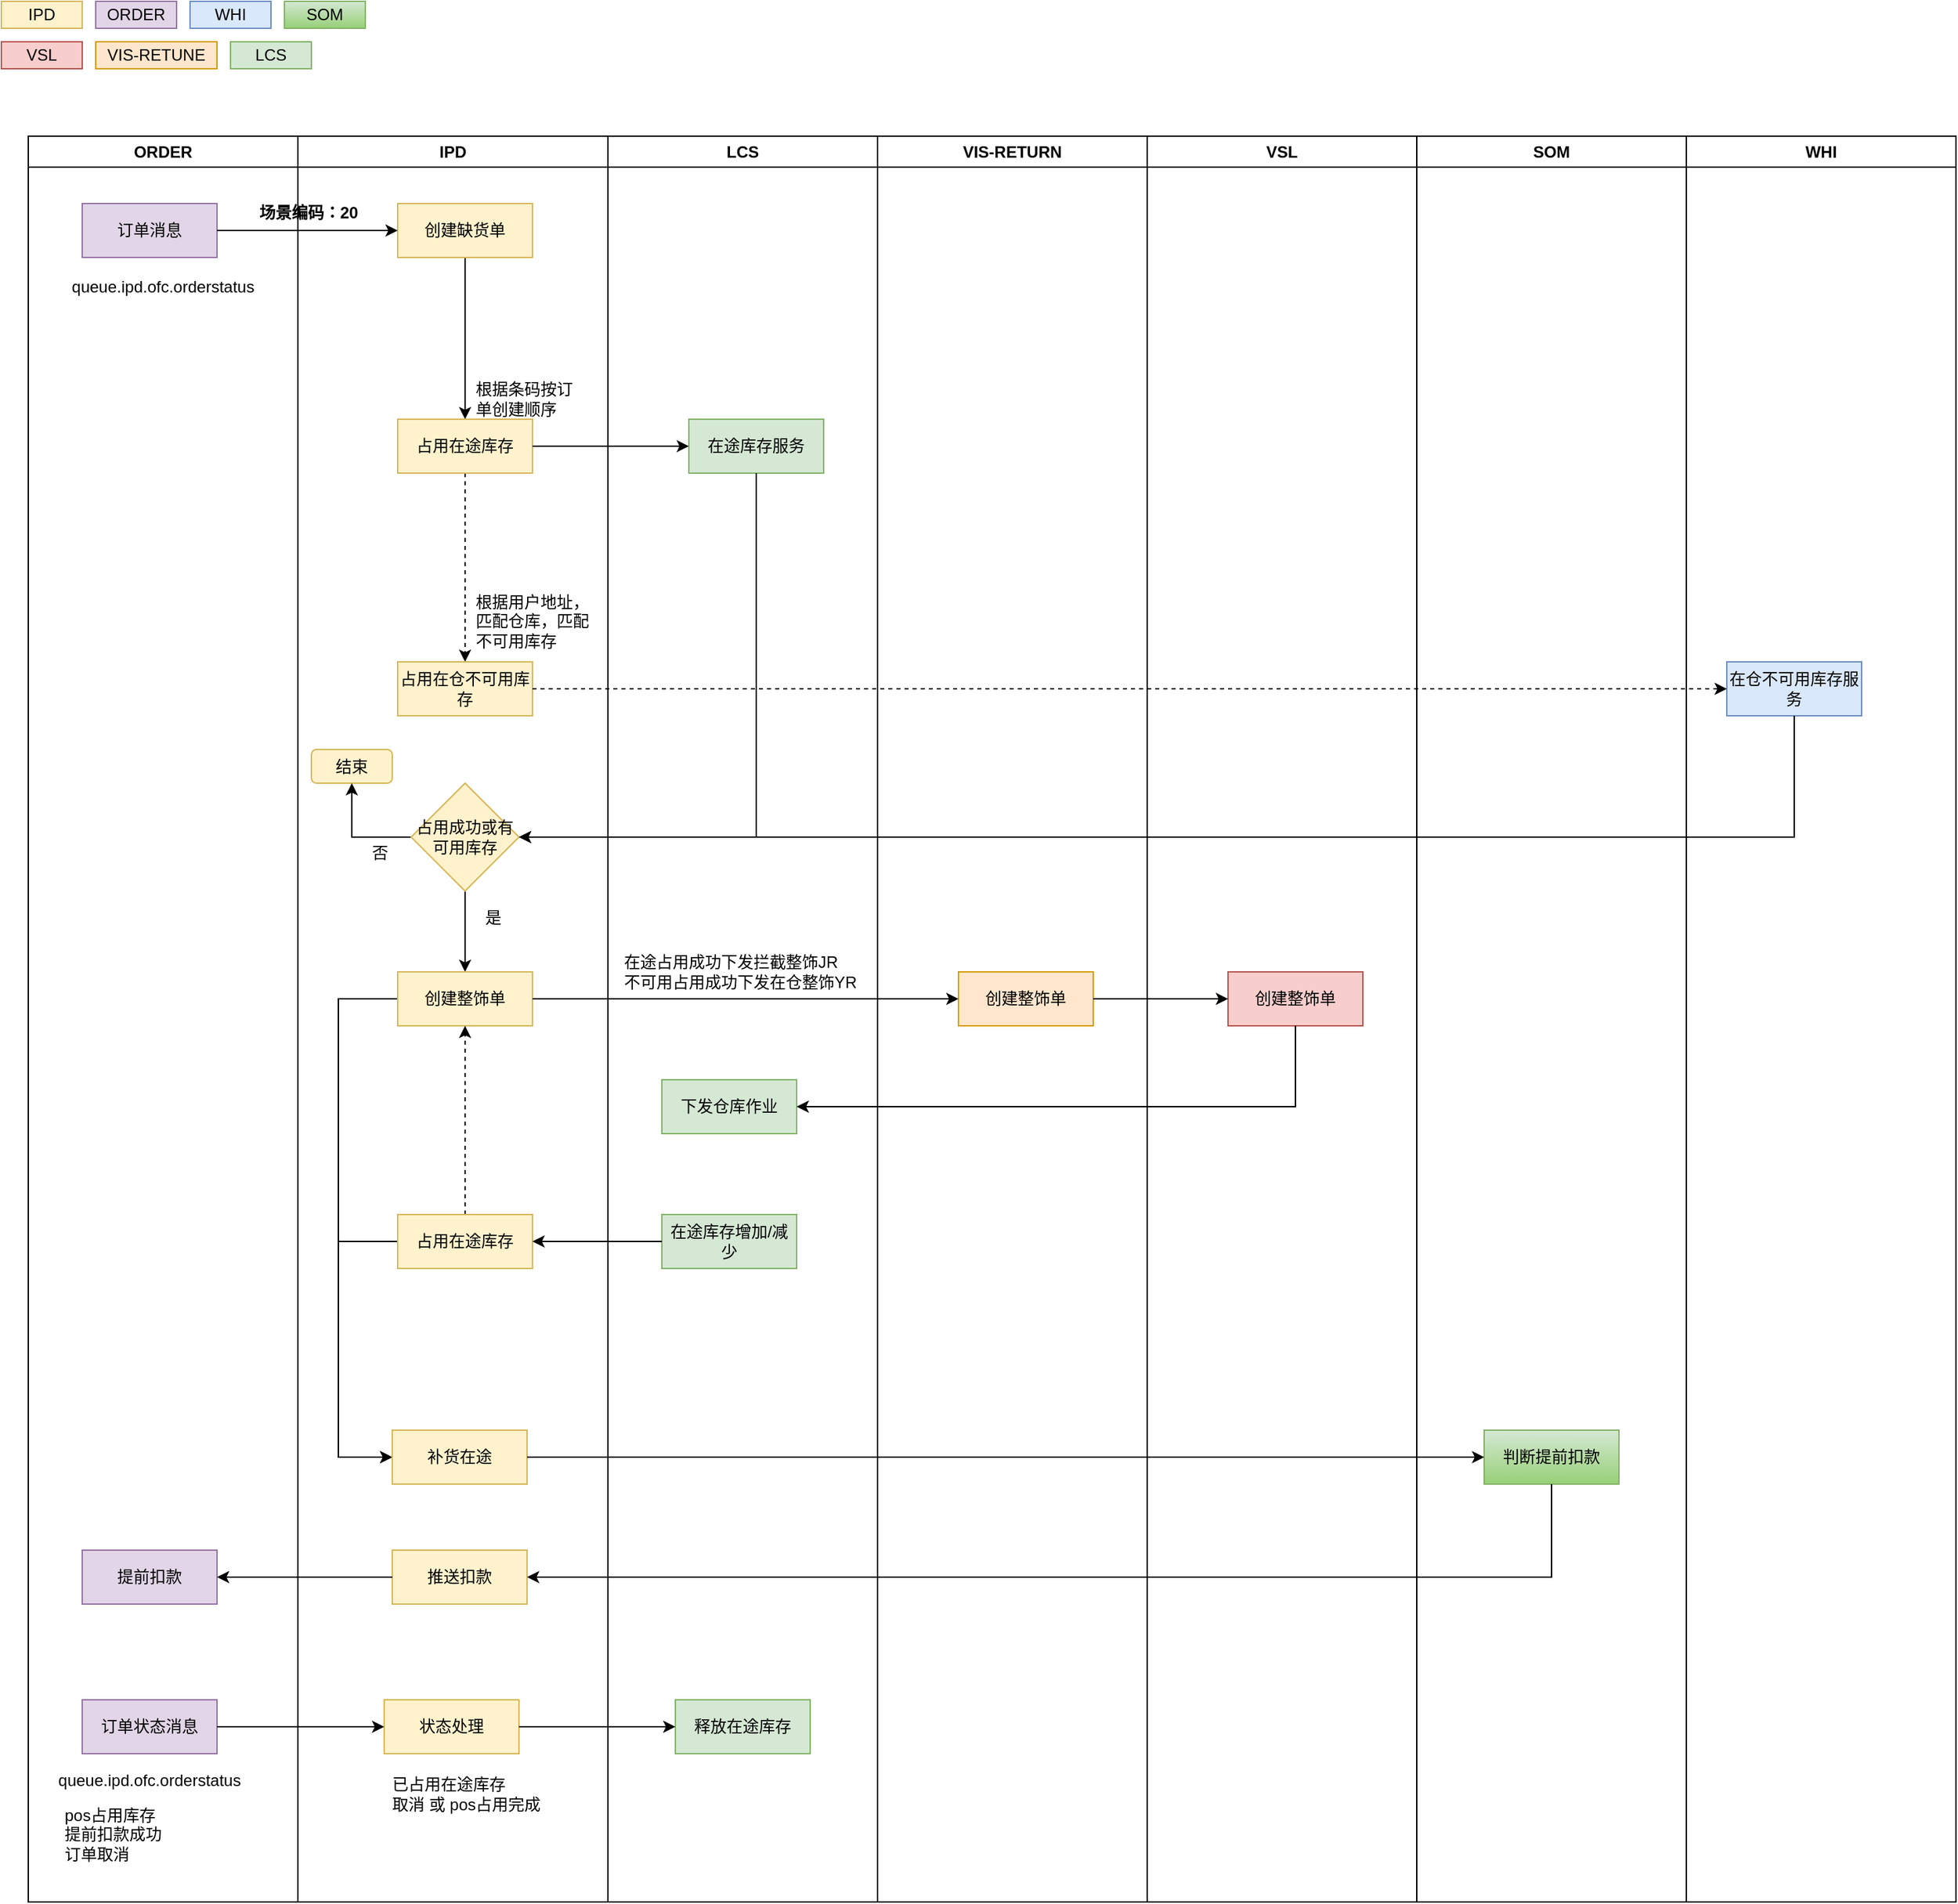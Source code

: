 <mxfile version="27.1.6" pages="5">
  <diagram id="n0U-pjxqnHzrjBQLgEDL" name="整体流程">
    <mxGraphModel dx="1426" dy="785" grid="1" gridSize="10" guides="1" tooltips="1" connect="1" arrows="1" fold="1" page="1" pageScale="1" pageWidth="827" pageHeight="1169" math="0" shadow="0">
      <root>
        <mxCell id="0" />
        <mxCell id="1" parent="0" />
        <mxCell id="XpTP4r9FSv818ni82Qx1-3" value="ORDER" style="rounded=0;whiteSpace=wrap;html=1;fillColor=#e1d5e7;strokeColor=#9673a6;" vertex="1" parent="1">
          <mxGeometry x="100" y="20" width="60" height="20" as="geometry" />
        </mxCell>
        <mxCell id="XpTP4r9FSv818ni82Qx1-4" value="IPD" style="rounded=0;whiteSpace=wrap;html=1;fillColor=#fff2cc;strokeColor=#d6b656;" vertex="1" parent="1">
          <mxGeometry x="30" y="20" width="60" height="20" as="geometry" />
        </mxCell>
        <mxCell id="XpTP4r9FSv818ni82Qx1-5" value="LCS" style="rounded=0;whiteSpace=wrap;html=1;fillColor=#d5e8d4;strokeColor=#82b366;" vertex="1" parent="1">
          <mxGeometry x="200" y="50" width="60" height="20" as="geometry" />
        </mxCell>
        <mxCell id="XpTP4r9FSv818ni82Qx1-7" value="WHI" style="rounded=0;whiteSpace=wrap;html=1;fillColor=#dae8fc;strokeColor=#6c8ebf;" vertex="1" parent="1">
          <mxGeometry x="170" y="20" width="60" height="20" as="geometry" />
        </mxCell>
        <mxCell id="XpTP4r9FSv818ni82Qx1-8" value="VIS-RETUNE" style="rounded=0;whiteSpace=wrap;html=1;fillColor=#ffe6cc;strokeColor=#d79b00;" vertex="1" parent="1">
          <mxGeometry x="100" y="50" width="90" height="20" as="geometry" />
        </mxCell>
        <mxCell id="XpTP4r9FSv818ni82Qx1-9" value="VSL" style="rounded=0;whiteSpace=wrap;html=1;fillColor=#f8cecc;strokeColor=#b85450;" vertex="1" parent="1">
          <mxGeometry x="30" y="50" width="60" height="20" as="geometry" />
        </mxCell>
        <mxCell id="XpTP4r9FSv818ni82Qx1-13" value="ORDER" style="swimlane;whiteSpace=wrap;html=1;" vertex="1" parent="1">
          <mxGeometry x="50" y="120" width="200" height="1310" as="geometry" />
        </mxCell>
        <mxCell id="XpTP4r9FSv818ni82Qx1-19" value="订单消息" style="rounded=0;whiteSpace=wrap;html=1;fillColor=#e1d5e7;strokeColor=#9673a6;" vertex="1" parent="XpTP4r9FSv818ni82Qx1-13">
          <mxGeometry x="40" y="50" width="100" height="40" as="geometry" />
        </mxCell>
        <mxCell id="XpTP4r9FSv818ni82Qx1-73" value="提前扣款" style="rounded=0;whiteSpace=wrap;html=1;fillColor=#e1d5e7;strokeColor=#9673a6;" vertex="1" parent="XpTP4r9FSv818ni82Qx1-13">
          <mxGeometry x="40" y="1049" width="100" height="40" as="geometry" />
        </mxCell>
        <mxCell id="XpTP4r9FSv818ni82Qx1-75" value="订单状态消息" style="rounded=0;whiteSpace=wrap;html=1;fillColor=#e1d5e7;strokeColor=#9673a6;" vertex="1" parent="XpTP4r9FSv818ni82Qx1-13">
          <mxGeometry x="40" y="1160" width="100" height="40" as="geometry" />
        </mxCell>
        <mxCell id="XpTP4r9FSv818ni82Qx1-82" value="queue.ipd.ofc.orderstatus" style="text;html=1;align=center;verticalAlign=middle;whiteSpace=wrap;rounded=0;" vertex="1" parent="XpTP4r9FSv818ni82Qx1-13">
          <mxGeometry x="25" y="102" width="150" height="20" as="geometry" />
        </mxCell>
        <mxCell id="XpTP4r9FSv818ni82Qx1-83" value="queue.ipd.ofc.orderstatus" style="text;html=1;align=center;verticalAlign=middle;whiteSpace=wrap;rounded=0;" vertex="1" parent="XpTP4r9FSv818ni82Qx1-13">
          <mxGeometry x="15" y="1210" width="150" height="20" as="geometry" />
        </mxCell>
        <mxCell id="XpTP4r9FSv818ni82Qx1-86" value="pos占用库存&lt;div&gt;提前扣款成功&lt;/div&gt;&lt;div&gt;订单取消&lt;/div&gt;" style="text;html=1;align=left;verticalAlign=middle;whiteSpace=wrap;rounded=0;" vertex="1" parent="XpTP4r9FSv818ni82Qx1-13">
          <mxGeometry x="25" y="1240" width="105" height="40" as="geometry" />
        </mxCell>
        <mxCell id="XpTP4r9FSv818ni82Qx1-14" value="IPD" style="swimlane;whiteSpace=wrap;html=1;" vertex="1" parent="1">
          <mxGeometry x="250" y="120" width="230" height="1310" as="geometry" />
        </mxCell>
        <mxCell id="XpTP4r9FSv818ni82Qx1-26" value="结束" style="rounded=1;whiteSpace=wrap;html=1;fillColor=#fff2cc;strokeColor=#d6b656;" vertex="1" parent="XpTP4r9FSv818ni82Qx1-14">
          <mxGeometry x="10" y="455" width="60" height="25" as="geometry" />
        </mxCell>
        <mxCell id="XpTP4r9FSv818ni82Qx1-34" value="" style="edgeStyle=orthogonalEdgeStyle;rounded=0;orthogonalLoop=1;jettySize=auto;html=1;" edge="1" parent="XpTP4r9FSv818ni82Qx1-14" source="XpTP4r9FSv818ni82Qx1-28" target="XpTP4r9FSv818ni82Qx1-30">
          <mxGeometry relative="1" as="geometry" />
        </mxCell>
        <mxCell id="XpTP4r9FSv818ni82Qx1-28" value="创建缺货单" style="rounded=0;whiteSpace=wrap;html=1;fillColor=#fff2cc;strokeColor=#d6b656;" vertex="1" parent="XpTP4r9FSv818ni82Qx1-14">
          <mxGeometry x="74" y="50" width="100" height="40" as="geometry" />
        </mxCell>
        <mxCell id="XpTP4r9FSv818ni82Qx1-89" style="edgeStyle=orthogonalEdgeStyle;rounded=0;orthogonalLoop=1;jettySize=auto;html=1;entryX=0.5;entryY=0;entryDx=0;entryDy=0;dashed=1;" edge="1" parent="XpTP4r9FSv818ni82Qx1-14" source="XpTP4r9FSv818ni82Qx1-30" target="XpTP4r9FSv818ni82Qx1-44">
          <mxGeometry relative="1" as="geometry" />
        </mxCell>
        <mxCell id="XpTP4r9FSv818ni82Qx1-30" value="占用在途库存" style="rounded=0;whiteSpace=wrap;html=1;fillColor=#fff2cc;strokeColor=#d6b656;" vertex="1" parent="XpTP4r9FSv818ni82Qx1-14">
          <mxGeometry x="74" y="210" width="100" height="40" as="geometry" />
        </mxCell>
        <mxCell id="XpTP4r9FSv818ni82Qx1-54" value="" style="edgeStyle=orthogonalEdgeStyle;rounded=0;orthogonalLoop=1;jettySize=auto;html=1;" edge="1" parent="XpTP4r9FSv818ni82Qx1-14" source="XpTP4r9FSv818ni82Qx1-37" target="XpTP4r9FSv818ni82Qx1-35">
          <mxGeometry relative="1" as="geometry" />
        </mxCell>
        <mxCell id="XpTP4r9FSv818ni82Qx1-58" style="edgeStyle=orthogonalEdgeStyle;rounded=0;orthogonalLoop=1;jettySize=auto;html=1;entryX=0.5;entryY=1;entryDx=0;entryDy=0;" edge="1" parent="XpTP4r9FSv818ni82Qx1-14" source="XpTP4r9FSv818ni82Qx1-37" target="XpTP4r9FSv818ni82Qx1-26">
          <mxGeometry relative="1" as="geometry" />
        </mxCell>
        <mxCell id="XpTP4r9FSv818ni82Qx1-37" value="占用成功或有可用库存" style="rhombus;whiteSpace=wrap;html=1;fillColor=#fff2cc;strokeColor=#d6b656;" vertex="1" parent="XpTP4r9FSv818ni82Qx1-14">
          <mxGeometry x="84" y="480" width="80" height="80" as="geometry" />
        </mxCell>
        <mxCell id="XpTP4r9FSv818ni82Qx1-44" value="占用在仓不可用库存" style="rounded=0;whiteSpace=wrap;html=1;fillColor=#fff2cc;strokeColor=#d6b656;" vertex="1" parent="XpTP4r9FSv818ni82Qx1-14">
          <mxGeometry x="74" y="390" width="100" height="40" as="geometry" />
        </mxCell>
        <mxCell id="XpTP4r9FSv818ni82Qx1-65" style="edgeStyle=orthogonalEdgeStyle;rounded=0;orthogonalLoop=1;jettySize=auto;html=1;entryX=0;entryY=0.5;entryDx=0;entryDy=0;exitX=0;exitY=0.5;exitDx=0;exitDy=0;" edge="1" parent="XpTP4r9FSv818ni82Qx1-14" source="XpTP4r9FSv818ni82Qx1-35" target="XpTP4r9FSv818ni82Qx1-64">
          <mxGeometry relative="1" as="geometry">
            <Array as="points">
              <mxPoint x="30" y="640" />
              <mxPoint x="30" y="980" />
            </Array>
          </mxGeometry>
        </mxCell>
        <mxCell id="XpTP4r9FSv818ni82Qx1-35" value="创建整饰单" style="rounded=0;whiteSpace=wrap;html=1;fillColor=#fff2cc;strokeColor=#d6b656;" vertex="1" parent="XpTP4r9FSv818ni82Qx1-14">
          <mxGeometry x="74" y="620" width="100" height="40" as="geometry" />
        </mxCell>
        <mxCell id="XpTP4r9FSv818ni82Qx1-66" style="edgeStyle=orthogonalEdgeStyle;rounded=0;orthogonalLoop=1;jettySize=auto;html=1;entryX=0;entryY=0.5;entryDx=0;entryDy=0;exitX=0;exitY=0.5;exitDx=0;exitDy=0;" edge="1" parent="XpTP4r9FSv818ni82Qx1-14" source="XpTP4r9FSv818ni82Qx1-61" target="XpTP4r9FSv818ni82Qx1-64">
          <mxGeometry relative="1" as="geometry">
            <Array as="points">
              <mxPoint x="30" y="820" />
              <mxPoint x="30" y="980" />
            </Array>
          </mxGeometry>
        </mxCell>
        <mxCell id="XpTP4r9FSv818ni82Qx1-70" style="edgeStyle=orthogonalEdgeStyle;rounded=0;orthogonalLoop=1;jettySize=auto;html=1;entryX=0.5;entryY=1;entryDx=0;entryDy=0;dashed=1;" edge="1" parent="XpTP4r9FSv818ni82Qx1-14" source="XpTP4r9FSv818ni82Qx1-61" target="XpTP4r9FSv818ni82Qx1-35">
          <mxGeometry relative="1" as="geometry" />
        </mxCell>
        <mxCell id="XpTP4r9FSv818ni82Qx1-61" value="占用在途库存" style="rounded=0;whiteSpace=wrap;html=1;fillColor=#fff2cc;strokeColor=#d6b656;" vertex="1" parent="XpTP4r9FSv818ni82Qx1-14">
          <mxGeometry x="74" y="800" width="100" height="40" as="geometry" />
        </mxCell>
        <mxCell id="XpTP4r9FSv818ni82Qx1-64" value="补货在途" style="rounded=0;whiteSpace=wrap;html=1;fillColor=#fff2cc;strokeColor=#d6b656;" vertex="1" parent="XpTP4r9FSv818ni82Qx1-14">
          <mxGeometry x="70" y="960" width="100" height="40" as="geometry" />
        </mxCell>
        <mxCell id="XpTP4r9FSv818ni82Qx1-71" value="推送扣款" style="rounded=0;whiteSpace=wrap;html=1;fillColor=#fff2cc;strokeColor=#d6b656;" vertex="1" parent="XpTP4r9FSv818ni82Qx1-14">
          <mxGeometry x="70" y="1049" width="100" height="40" as="geometry" />
        </mxCell>
        <mxCell id="XpTP4r9FSv818ni82Qx1-76" value="状态处理" style="rounded=0;whiteSpace=wrap;html=1;fillColor=#fff2cc;strokeColor=#d6b656;" vertex="1" parent="XpTP4r9FSv818ni82Qx1-14">
          <mxGeometry x="64" y="1160" width="100" height="40" as="geometry" />
        </mxCell>
        <mxCell id="XpTP4r9FSv818ni82Qx1-84" value="&lt;b&gt;场景编码：20&lt;/b&gt;" style="text;html=1;align=center;verticalAlign=middle;whiteSpace=wrap;rounded=0;" vertex="1" parent="XpTP4r9FSv818ni82Qx1-14">
          <mxGeometry x="-30" y="42" width="76" height="30" as="geometry" />
        </mxCell>
        <mxCell id="XpTP4r9FSv818ni82Qx1-87" value="已占用在途库存&lt;div&gt;取消 或 pos占用完成&lt;/div&gt;" style="text;html=1;align=left;verticalAlign=middle;whiteSpace=wrap;rounded=0;" vertex="1" parent="XpTP4r9FSv818ni82Qx1-14">
          <mxGeometry x="67.5" y="1210" width="125" height="40" as="geometry" />
        </mxCell>
        <mxCell id="XpTP4r9FSv818ni82Qx1-90" value="是" style="text;html=1;align=center;verticalAlign=middle;whiteSpace=wrap;rounded=0;" vertex="1" parent="XpTP4r9FSv818ni82Qx1-14">
          <mxGeometry x="130" y="570" width="30" height="20" as="geometry" />
        </mxCell>
        <mxCell id="XpTP4r9FSv818ni82Qx1-91" value="否" style="text;html=1;align=center;verticalAlign=middle;whiteSpace=wrap;rounded=0;" vertex="1" parent="XpTP4r9FSv818ni82Qx1-14">
          <mxGeometry x="46" y="522" width="30" height="20" as="geometry" />
        </mxCell>
        <mxCell id="XpTP4r9FSv818ni82Qx1-93" value="根据条码按订单创建顺序" style="text;html=1;align=left;verticalAlign=middle;whiteSpace=wrap;rounded=0;" vertex="1" parent="XpTP4r9FSv818ni82Qx1-14">
          <mxGeometry x="130" y="180" width="80" height="30" as="geometry" />
        </mxCell>
        <mxCell id="XpTP4r9FSv818ni82Qx1-94" value="根据用户地址，匹配仓库，匹配不可用库存" style="text;html=1;align=left;verticalAlign=middle;whiteSpace=wrap;rounded=0;" vertex="1" parent="XpTP4r9FSv818ni82Qx1-14">
          <mxGeometry x="130" y="330" width="90" height="60" as="geometry" />
        </mxCell>
        <mxCell id="XpTP4r9FSv818ni82Qx1-15" value="LCS" style="swimlane;whiteSpace=wrap;html=1;" vertex="1" parent="1">
          <mxGeometry x="480" y="120" width="200" height="1310" as="geometry" />
        </mxCell>
        <mxCell id="XpTP4r9FSv818ni82Qx1-31" value="在途库存服务" style="rounded=0;whiteSpace=wrap;html=1;fillColor=#d5e8d4;strokeColor=#82b366;" vertex="1" parent="XpTP4r9FSv818ni82Qx1-15">
          <mxGeometry x="60" y="210" width="100" height="40" as="geometry" />
        </mxCell>
        <mxCell id="XpTP4r9FSv818ni82Qx1-56" value="下发仓库作业" style="rounded=0;whiteSpace=wrap;html=1;fillColor=#d5e8d4;strokeColor=#82b366;" vertex="1" parent="XpTP4r9FSv818ni82Qx1-15">
          <mxGeometry x="40" y="700" width="100" height="40" as="geometry" />
        </mxCell>
        <mxCell id="XpTP4r9FSv818ni82Qx1-60" value="在途库存增加/减少" style="rounded=0;whiteSpace=wrap;html=1;fillColor=#d5e8d4;strokeColor=#82b366;" vertex="1" parent="XpTP4r9FSv818ni82Qx1-15">
          <mxGeometry x="40" y="800" width="100" height="40" as="geometry" />
        </mxCell>
        <mxCell id="XpTP4r9FSv818ni82Qx1-77" value="释放在途库存" style="rounded=0;whiteSpace=wrap;html=1;fillColor=#d5e8d4;strokeColor=#82b366;" vertex="1" parent="XpTP4r9FSv818ni82Qx1-15">
          <mxGeometry x="50" y="1160" width="100" height="40" as="geometry" />
        </mxCell>
        <mxCell id="XpTP4r9FSv818ni82Qx1-96" value="在途占用成功下发拦截整饰JR&lt;div&gt;不可用占用成功下发在仓整饰YR&lt;/div&gt;" style="text;html=1;align=left;verticalAlign=middle;whiteSpace=wrap;rounded=0;" vertex="1" parent="XpTP4r9FSv818ni82Qx1-15">
          <mxGeometry x="10" y="600" width="190" height="40" as="geometry" />
        </mxCell>
        <mxCell id="XpTP4r9FSv818ni82Qx1-16" value="VIS-RETURN" style="swimlane;whiteSpace=wrap;html=1;" vertex="1" parent="1">
          <mxGeometry x="680" y="120" width="200" height="1310" as="geometry" />
        </mxCell>
        <mxCell id="XpTP4r9FSv818ni82Qx1-40" value="创建整饰单" style="rounded=0;whiteSpace=wrap;html=1;fillColor=#ffe6cc;strokeColor=#d79b00;" vertex="1" parent="XpTP4r9FSv818ni82Qx1-16">
          <mxGeometry x="60" y="620" width="100" height="40" as="geometry" />
        </mxCell>
        <mxCell id="XpTP4r9FSv818ni82Qx1-17" value="VSL" style="swimlane;whiteSpace=wrap;html=1;" vertex="1" parent="1">
          <mxGeometry x="880" y="120" width="200" height="1310" as="geometry" />
        </mxCell>
        <mxCell id="XpTP4r9FSv818ni82Qx1-42" value="创建整饰单" style="rounded=0;whiteSpace=wrap;html=1;fillColor=#f8cecc;strokeColor=#b85450;" vertex="1" parent="XpTP4r9FSv818ni82Qx1-17">
          <mxGeometry x="60" y="620" width="100" height="40" as="geometry" />
        </mxCell>
        <mxCell id="XpTP4r9FSv818ni82Qx1-18" value="SOM" style="swimlane;whiteSpace=wrap;html=1;startSize=23;" vertex="1" parent="1">
          <mxGeometry x="1080" y="120" width="200" height="1310" as="geometry" />
        </mxCell>
        <mxCell id="XpTP4r9FSv818ni82Qx1-67" value="判断提前扣款" style="rounded=0;whiteSpace=wrap;html=1;fillColor=#d5e8d4;strokeColor=#82b366;gradientColor=#97d077;" vertex="1" parent="XpTP4r9FSv818ni82Qx1-18">
          <mxGeometry x="50" y="960" width="100" height="40" as="geometry" />
        </mxCell>
        <mxCell id="XpTP4r9FSv818ni82Qx1-20" value="WHI" style="swimlane;whiteSpace=wrap;html=1;startSize=23;" vertex="1" parent="1">
          <mxGeometry x="1280" y="120" width="200" height="1310" as="geometry" />
        </mxCell>
        <mxCell id="XpTP4r9FSv818ni82Qx1-47" value="在仓不可用库存服务" style="rounded=0;whiteSpace=wrap;html=1;fillColor=#dae8fc;strokeColor=#6c8ebf;" vertex="1" parent="XpTP4r9FSv818ni82Qx1-20">
          <mxGeometry x="30" y="390" width="100" height="40" as="geometry" />
        </mxCell>
        <mxCell id="XpTP4r9FSv818ni82Qx1-22" style="edgeStyle=orthogonalEdgeStyle;rounded=0;orthogonalLoop=1;jettySize=auto;html=1;entryX=0;entryY=0.5;entryDx=0;entryDy=0;" edge="1" parent="1" source="XpTP4r9FSv818ni82Qx1-19" target="XpTP4r9FSv818ni82Qx1-28">
          <mxGeometry relative="1" as="geometry">
            <mxPoint x="330" y="190" as="targetPoint" />
          </mxGeometry>
        </mxCell>
        <mxCell id="XpTP4r9FSv818ni82Qx1-33" value="" style="edgeStyle=orthogonalEdgeStyle;rounded=0;orthogonalLoop=1;jettySize=auto;html=1;" edge="1" parent="1" source="XpTP4r9FSv818ni82Qx1-30" target="XpTP4r9FSv818ni82Qx1-31">
          <mxGeometry relative="1" as="geometry" />
        </mxCell>
        <mxCell id="XpTP4r9FSv818ni82Qx1-36" style="edgeStyle=orthogonalEdgeStyle;rounded=0;orthogonalLoop=1;jettySize=auto;html=1;entryX=1;entryY=0.5;entryDx=0;entryDy=0;exitX=0.5;exitY=1;exitDx=0;exitDy=0;" edge="1" parent="1" source="XpTP4r9FSv818ni82Qx1-31" target="XpTP4r9FSv818ni82Qx1-37">
          <mxGeometry relative="1" as="geometry" />
        </mxCell>
        <mxCell id="XpTP4r9FSv818ni82Qx1-43" style="edgeStyle=orthogonalEdgeStyle;rounded=0;orthogonalLoop=1;jettySize=auto;html=1;entryX=0;entryY=0.5;entryDx=0;entryDy=0;" edge="1" parent="1" source="XpTP4r9FSv818ni82Qx1-40" target="XpTP4r9FSv818ni82Qx1-42">
          <mxGeometry relative="1" as="geometry" />
        </mxCell>
        <mxCell id="XpTP4r9FSv818ni82Qx1-48" style="edgeStyle=orthogonalEdgeStyle;rounded=0;orthogonalLoop=1;jettySize=auto;html=1;entryX=0;entryY=0.5;entryDx=0;entryDy=0;dashed=1;" edge="1" parent="1" source="XpTP4r9FSv818ni82Qx1-44" target="XpTP4r9FSv818ni82Qx1-47">
          <mxGeometry relative="1" as="geometry" />
        </mxCell>
        <mxCell id="XpTP4r9FSv818ni82Qx1-52" style="edgeStyle=orthogonalEdgeStyle;rounded=0;orthogonalLoop=1;jettySize=auto;html=1;entryX=1;entryY=0.5;entryDx=0;entryDy=0;exitX=0.5;exitY=1;exitDx=0;exitDy=0;" edge="1" parent="1" source="XpTP4r9FSv818ni82Qx1-47" target="XpTP4r9FSv818ni82Qx1-37">
          <mxGeometry relative="1" as="geometry">
            <mxPoint x="520" y="610" as="targetPoint" />
            <Array as="points">
              <mxPoint x="1360" y="640" />
            </Array>
          </mxGeometry>
        </mxCell>
        <mxCell id="XpTP4r9FSv818ni82Qx1-57" style="edgeStyle=orthogonalEdgeStyle;rounded=0;orthogonalLoop=1;jettySize=auto;html=1;entryX=1;entryY=0.5;entryDx=0;entryDy=0;exitX=0.5;exitY=1;exitDx=0;exitDy=0;" edge="1" parent="1" source="XpTP4r9FSv818ni82Qx1-42" target="XpTP4r9FSv818ni82Qx1-56">
          <mxGeometry relative="1" as="geometry" />
        </mxCell>
        <mxCell id="XpTP4r9FSv818ni82Qx1-59" style="edgeStyle=orthogonalEdgeStyle;rounded=0;orthogonalLoop=1;jettySize=auto;html=1;entryX=0;entryY=0.5;entryDx=0;entryDy=0;" edge="1" parent="1" source="XpTP4r9FSv818ni82Qx1-35" target="XpTP4r9FSv818ni82Qx1-40">
          <mxGeometry relative="1" as="geometry" />
        </mxCell>
        <mxCell id="XpTP4r9FSv818ni82Qx1-62" style="edgeStyle=orthogonalEdgeStyle;rounded=0;orthogonalLoop=1;jettySize=auto;html=1;entryX=1;entryY=0.5;entryDx=0;entryDy=0;" edge="1" parent="1" source="XpTP4r9FSv818ni82Qx1-60" target="XpTP4r9FSv818ni82Qx1-61">
          <mxGeometry relative="1" as="geometry" />
        </mxCell>
        <mxCell id="XpTP4r9FSv818ni82Qx1-68" style="edgeStyle=orthogonalEdgeStyle;rounded=0;orthogonalLoop=1;jettySize=auto;html=1;entryX=0;entryY=0.5;entryDx=0;entryDy=0;" edge="1" parent="1" source="XpTP4r9FSv818ni82Qx1-64" target="XpTP4r9FSv818ni82Qx1-67">
          <mxGeometry relative="1" as="geometry" />
        </mxCell>
        <mxCell id="XpTP4r9FSv818ni82Qx1-72" style="edgeStyle=orthogonalEdgeStyle;rounded=0;orthogonalLoop=1;jettySize=auto;html=1;entryX=1;entryY=0.5;entryDx=0;entryDy=0;exitX=0.5;exitY=1;exitDx=0;exitDy=0;" edge="1" parent="1" source="XpTP4r9FSv818ni82Qx1-67" target="XpTP4r9FSv818ni82Qx1-71">
          <mxGeometry relative="1" as="geometry" />
        </mxCell>
        <mxCell id="XpTP4r9FSv818ni82Qx1-74" style="edgeStyle=orthogonalEdgeStyle;rounded=0;orthogonalLoop=1;jettySize=auto;html=1;entryX=1;entryY=0.5;entryDx=0;entryDy=0;" edge="1" parent="1" source="XpTP4r9FSv818ni82Qx1-71" target="XpTP4r9FSv818ni82Qx1-73">
          <mxGeometry relative="1" as="geometry" />
        </mxCell>
        <mxCell id="XpTP4r9FSv818ni82Qx1-78" style="edgeStyle=orthogonalEdgeStyle;rounded=0;orthogonalLoop=1;jettySize=auto;html=1;entryX=0;entryY=0.5;entryDx=0;entryDy=0;" edge="1" parent="1" source="XpTP4r9FSv818ni82Qx1-76" target="XpTP4r9FSv818ni82Qx1-77">
          <mxGeometry relative="1" as="geometry" />
        </mxCell>
        <mxCell id="XpTP4r9FSv818ni82Qx1-79" style="edgeStyle=orthogonalEdgeStyle;rounded=0;orthogonalLoop=1;jettySize=auto;html=1;" edge="1" parent="1" source="XpTP4r9FSv818ni82Qx1-75" target="XpTP4r9FSv818ni82Qx1-76">
          <mxGeometry relative="1" as="geometry" />
        </mxCell>
        <mxCell id="XpTP4r9FSv818ni82Qx1-80" value="SOM" style="rounded=0;whiteSpace=wrap;html=1;fillColor=#d5e8d4;strokeColor=#82b366;gradientColor=#97d077;" vertex="1" parent="1">
          <mxGeometry x="240" y="20" width="60" height="20" as="geometry" />
        </mxCell>
      </root>
    </mxGraphModel>
  </diagram>
  <diagram name="消费lcs库存变动消息" id="qPTL67iW3FavTKRaM9Dn">
    <mxGraphModel dx="1665" dy="751" grid="1" gridSize="10" guides="1" tooltips="1" connect="1" arrows="1" fold="1" page="1" pageScale="1" pageWidth="827" pageHeight="1169" math="0" shadow="0">
      <root>
        <mxCell id="0" />
        <mxCell id="1" parent="0" />
        <mxCell id="isY25b7rCgrjjyUKJNW0-4" value="" style="edgeStyle=orthogonalEdgeStyle;rounded=0;orthogonalLoop=1;jettySize=auto;html=1;" edge="1" parent="1" source="isY25b7rCgrjjyUKJNW0-1" target="isY25b7rCgrjjyUKJNW0-3">
          <mxGeometry relative="1" as="geometry" />
        </mxCell>
        <mxCell id="isY25b7rCgrjjyUKJNW0-1" value="组装数据" style="rounded=0;whiteSpace=wrap;html=1;" vertex="1" parent="1">
          <mxGeometry x="10" y="430" width="80" height="30" as="geometry" />
        </mxCell>
        <mxCell id="isY25b7rCgrjjyUKJNW0-11" value="" style="edgeStyle=orthogonalEdgeStyle;rounded=0;orthogonalLoop=1;jettySize=auto;html=1;" edge="1" parent="1" source="isY25b7rCgrjjyUKJNW0-3" target="isY25b7rCgrjjyUKJNW0-5">
          <mxGeometry relative="1" as="geometry" />
        </mxCell>
        <mxCell id="isY25b7rCgrjjyUKJNW0-3" value="分组" style="rounded=0;whiteSpace=wrap;html=1;" vertex="1" parent="1">
          <mxGeometry x="140" y="430" width="80" height="30" as="geometry" />
        </mxCell>
        <mxCell id="isY25b7rCgrjjyUKJNW0-7" value="" style="edgeStyle=orthogonalEdgeStyle;rounded=0;orthogonalLoop=1;jettySize=auto;html=1;" edge="1" parent="1" source="isY25b7rCgrjjyUKJNW0-5" target="isY25b7rCgrjjyUKJNW0-6">
          <mxGeometry relative="1" as="geometry" />
        </mxCell>
        <mxCell id="isY25b7rCgrjjyUKJNW0-5" value="占用" style="rounded=0;whiteSpace=wrap;html=1;" vertex="1" parent="1">
          <mxGeometry x="270" y="430" width="80" height="30" as="geometry" />
        </mxCell>
        <mxCell id="isY25b7rCgrjjyUKJNW0-12" style="edgeStyle=orthogonalEdgeStyle;rounded=0;orthogonalLoop=1;jettySize=auto;html=1;entryX=0;entryY=0.5;entryDx=0;entryDy=0;" edge="1" parent="1" source="isY25b7rCgrjjyUKJNW0-6" target="isY25b7rCgrjjyUKJNW0-9">
          <mxGeometry relative="1" as="geometry" />
        </mxCell>
        <mxCell id="isY25b7rCgrjjyUKJNW0-13" style="edgeStyle=orthogonalEdgeStyle;rounded=0;orthogonalLoop=1;jettySize=auto;html=1;entryX=0;entryY=0.5;entryDx=0;entryDy=0;" edge="1" parent="1" source="isY25b7rCgrjjyUKJNW0-6" target="isY25b7rCgrjjyUKJNW0-8">
          <mxGeometry relative="1" as="geometry" />
        </mxCell>
        <mxCell id="isY25b7rCgrjjyUKJNW0-14" style="edgeStyle=orthogonalEdgeStyle;rounded=0;orthogonalLoop=1;jettySize=auto;html=1;entryX=0;entryY=0.5;entryDx=0;entryDy=0;" edge="1" parent="1" source="isY25b7rCgrjjyUKJNW0-6" target="isY25b7rCgrjjyUKJNW0-10">
          <mxGeometry relative="1" as="geometry" />
        </mxCell>
        <mxCell id="isY25b7rCgrjjyUKJNW0-6" value="结果码判断" style="rhombus;whiteSpace=wrap;html=1;" vertex="1" parent="1">
          <mxGeometry x="390" y="410" width="70" height="70" as="geometry" />
        </mxCell>
        <mxCell id="isY25b7rCgrjjyUKJNW0-17" value="" style="edgeStyle=orthogonalEdgeStyle;rounded=0;orthogonalLoop=1;jettySize=auto;html=1;" edge="1" parent="1" source="isY25b7rCgrjjyUKJNW0-8" target="isY25b7rCgrjjyUKJNW0-16">
          <mxGeometry relative="1" as="geometry" />
        </mxCell>
        <mxCell id="isY25b7rCgrjjyUKJNW0-8" value="下发整饰" style="rounded=0;whiteSpace=wrap;html=1;" vertex="1" parent="1">
          <mxGeometry x="587" y="360" width="73" height="30" as="geometry" />
        </mxCell>
        <mxCell id="isY25b7rCgrjjyUKJNW0-9" value="下发整饰" style="rounded=0;whiteSpace=wrap;html=1;" vertex="1" parent="1">
          <mxGeometry x="587" y="430" width="73" height="30" as="geometry" />
        </mxCell>
        <mxCell id="isY25b7rCgrjjyUKJNW0-10" value="终止匹配" style="rounded=0;whiteSpace=wrap;html=1;" vertex="1" parent="1">
          <mxGeometry x="587" y="500" width="73" height="30" as="geometry" />
        </mxCell>
        <mxCell id="isY25b7rCgrjjyUKJNW0-15" value="先按日期分组，遍历每个分组，对分组内的缺货明细，&lt;div&gt;一条一条处理&lt;/div&gt;&lt;div&gt;按明细占用库存，&lt;/div&gt;&lt;div&gt;占用成功，则更新整饰flag，发送vms消息&lt;/div&gt;&lt;div&gt;占用失败，但有可用库存，更新整饰flag&lt;/div&gt;&lt;div&gt;其他情况，终止当前分组处理，因为是经过排序的，前面的占用不了，后面的不能占用&lt;/div&gt;&lt;div&gt;&lt;br&gt;&lt;/div&gt;" style="text;html=1;align=left;verticalAlign=middle;whiteSpace=wrap;rounded=0;" vertex="1" parent="1">
          <mxGeometry x="20" y="230" width="420" height="100" as="geometry" />
        </mxCell>
        <mxCell id="isY25b7rCgrjjyUKJNW0-16" value="广播VMS消息" style="rounded=0;whiteSpace=wrap;html=1;" vertex="1" parent="1">
          <mxGeometry x="710" y="360" width="93" height="30" as="geometry" />
        </mxCell>
      </root>
    </mxGraphModel>
  </diagram>
  <diagram id="OQ8UGpZ71tKUXNUrXV7f" name="自动扣款标识打标及推送">
    <mxGraphModel dx="1426" dy="751" grid="1" gridSize="10" guides="1" tooltips="1" connect="1" arrows="1" fold="1" page="1" pageScale="1" pageWidth="827" pageHeight="1169" math="0" shadow="0">
      <root>
        <mxCell id="0" />
        <mxCell id="1" parent="0" />
        <mxCell id="0o12rKz0AFwIqU6017y3-3" style="edgeStyle=orthogonalEdgeStyle;rounded=0;orthogonalLoop=1;jettySize=auto;html=1;entryX=0.5;entryY=0;entryDx=0;entryDy=0;" edge="1" parent="1" source="0o12rKz0AFwIqU6017y3-1" target="0o12rKz0AFwIqU6017y3-2">
          <mxGeometry relative="1" as="geometry" />
        </mxCell>
        <mxCell id="0o12rKz0AFwIqU6017y3-1" value="Saturn" style="rounded=1;whiteSpace=wrap;html=1;fillColor=#e1d5e7;strokeColor=#9673a6;" vertex="1" parent="1">
          <mxGeometry x="200" y="130" width="120" height="40" as="geometry" />
        </mxCell>
        <mxCell id="0o12rKz0AFwIqU6017y3-9" style="edgeStyle=orthogonalEdgeStyle;rounded=0;orthogonalLoop=1;jettySize=auto;html=1;entryX=0.5;entryY=0;entryDx=0;entryDy=0;" edge="1" parent="1" source="0o12rKz0AFwIqU6017y3-2" target="0o12rKz0AFwIqU6017y3-8">
          <mxGeometry relative="1" as="geometry" />
        </mxCell>
        <mxCell id="0o12rKz0AFwIqU6017y3-2" value="数据捞取" style="rounded=0;whiteSpace=wrap;html=1;" vertex="1" parent="1">
          <mxGeometry x="200" y="285" width="120" height="40" as="geometry" />
        </mxCell>
        <mxCell id="0o12rKz0AFwIqU6017y3-4" value="是" style="text;html=1;align=left;verticalAlign=middle;whiteSpace=wrap;rounded=0;" vertex="1" parent="1">
          <mxGeometry x="230" y="455" width="20" height="25" as="geometry" />
        </mxCell>
        <mxCell id="0o12rKz0AFwIqU6017y3-5" value="" style="shape=cylinder3;whiteSpace=wrap;html=1;boundedLbl=1;backgroundOutline=1;size=15;fillColor=#d5e8d4;strokeColor=#82b366;" vertex="1" parent="1">
          <mxGeometry x="590" y="280" width="50" height="50" as="geometry" />
        </mxCell>
        <mxCell id="0o12rKz0AFwIqU6017y3-6" value="stock_out_document_detail" style="text;html=1;align=center;verticalAlign=middle;whiteSpace=wrap;rounded=0;" vertex="1" parent="1">
          <mxGeometry x="550" y="340" width="160" height="30" as="geometry" />
        </mxCell>
        <mxCell id="0o12rKz0AFwIqU6017y3-7" style="edgeStyle=orthogonalEdgeStyle;rounded=0;orthogonalLoop=1;jettySize=auto;html=1;entryX=0;entryY=0.5;entryDx=0;entryDy=0;entryPerimeter=0;" edge="1" parent="1" source="0o12rKz0AFwIqU6017y3-2" target="0o12rKz0AFwIqU6017y3-5">
          <mxGeometry relative="1" as="geometry" />
        </mxCell>
        <mxCell id="0o12rKz0AFwIqU6017y3-15" value="" style="edgeStyle=orthogonalEdgeStyle;rounded=0;orthogonalLoop=1;jettySize=auto;html=1;" edge="1" parent="1" source="0o12rKz0AFwIqU6017y3-8" target="0o12rKz0AFwIqU6017y3-14">
          <mxGeometry relative="1" as="geometry" />
        </mxCell>
        <mxCell id="0o12rKz0AFwIqU6017y3-36" style="edgeStyle=orthogonalEdgeStyle;rounded=0;orthogonalLoop=1;jettySize=auto;html=1;entryX=0;entryY=0.5;entryDx=0;entryDy=0;" edge="1" parent="1" source="0o12rKz0AFwIqU6017y3-8" target="0o12rKz0AFwIqU6017y3-35">
          <mxGeometry relative="1" as="geometry" />
        </mxCell>
        <mxCell id="0o12rKz0AFwIqU6017y3-8" value="有数据" style="rhombus;whiteSpace=wrap;html=1;" vertex="1" parent="1">
          <mxGeometry x="220" y="375" width="80" height="80" as="geometry" />
        </mxCell>
        <mxCell id="0o12rKz0AFwIqU6017y3-13" value="补货再途&lt;div&gt;未超补货截止时间&lt;/div&gt;&lt;div&gt;未查询是否可扣款&lt;/div&gt;&lt;div&gt;不可提前扣款-可重试&lt;/div&gt;" style="text;html=1;align=left;verticalAlign=middle;whiteSpace=wrap;rounded=0;" vertex="1" parent="1">
          <mxGeometry x="340" y="230" width="140" height="70" as="geometry" />
        </mxCell>
        <mxCell id="0o12rKz0AFwIqU6017y3-19" style="edgeStyle=orthogonalEdgeStyle;rounded=0;orthogonalLoop=1;jettySize=auto;html=1;" edge="1" parent="1" source="0o12rKz0AFwIqU6017y3-14" target="0o12rKz0AFwIqU6017y3-16">
          <mxGeometry relative="1" as="geometry" />
        </mxCell>
        <mxCell id="0o12rKz0AFwIqU6017y3-14" value="查询同条码数据并排序" style="rounded=0;whiteSpace=wrap;html=1;" vertex="1" parent="1">
          <mxGeometry x="200" y="500" width="120" height="40" as="geometry" />
        </mxCell>
        <mxCell id="0o12rKz0AFwIqU6017y3-20" style="edgeStyle=orthogonalEdgeStyle;rounded=0;orthogonalLoop=1;jettySize=auto;html=1;" edge="1" parent="1" source="0o12rKz0AFwIqU6017y3-16" target="0o12rKz0AFwIqU6017y3-17">
          <mxGeometry relative="1" as="geometry" />
        </mxCell>
        <mxCell id="0o12rKz0AFwIqU6017y3-16" value="计算当前缺货单的序号" style="rounded=0;whiteSpace=wrap;html=1;" vertex="1" parent="1">
          <mxGeometry x="200" y="575" width="120" height="40" as="geometry" />
        </mxCell>
        <mxCell id="0o12rKz0AFwIqU6017y3-22" value="" style="edgeStyle=orthogonalEdgeStyle;rounded=0;orthogonalLoop=1;jettySize=auto;html=1;" edge="1" parent="1" source="0o12rKz0AFwIqU6017y3-17" target="0o12rKz0AFwIqU6017y3-21">
          <mxGeometry relative="1" as="geometry" />
        </mxCell>
        <mxCell id="0o12rKz0AFwIqU6017y3-17" value="查询同条码补货在途并占用在途库存数量" style="rounded=0;whiteSpace=wrap;html=1;" vertex="1" parent="1">
          <mxGeometry x="200" y="650" width="120" height="40" as="geometry" />
        </mxCell>
        <mxCell id="0o12rKz0AFwIqU6017y3-24" value="" style="edgeStyle=orthogonalEdgeStyle;rounded=0;orthogonalLoop=1;jettySize=auto;html=1;" edge="1" parent="1" source="0o12rKz0AFwIqU6017y3-21" target="0o12rKz0AFwIqU6017y3-23">
          <mxGeometry relative="1" as="geometry" />
        </mxCell>
        <mxCell id="0o12rKz0AFwIqU6017y3-21" value="查询用户ID、订单金额" style="rounded=0;whiteSpace=wrap;html=1;" vertex="1" parent="1">
          <mxGeometry x="200" y="730" width="120" height="40" as="geometry" />
        </mxCell>
        <mxCell id="0o12rKz0AFwIqU6017y3-26" style="edgeStyle=orthogonalEdgeStyle;rounded=0;orthogonalLoop=1;jettySize=auto;html=1;entryX=0;entryY=0.5;entryDx=0;entryDy=0;" edge="1" parent="1" source="0o12rKz0AFwIqU6017y3-23" target="0o12rKz0AFwIqU6017y3-27">
          <mxGeometry relative="1" as="geometry">
            <mxPoint x="430" y="840" as="targetPoint" />
          </mxGeometry>
        </mxCell>
        <mxCell id="0o12rKz0AFwIqU6017y3-34" style="edgeStyle=orthogonalEdgeStyle;rounded=0;orthogonalLoop=1;jettySize=auto;html=1;entryX=0.5;entryY=0;entryDx=0;entryDy=0;" edge="1" parent="1" source="0o12rKz0AFwIqU6017y3-23" target="0o12rKz0AFwIqU6017y3-31">
          <mxGeometry relative="1" as="geometry" />
        </mxCell>
        <mxCell id="0o12rKz0AFwIqU6017y3-23" value="调用SOM判断" style="rounded=0;whiteSpace=wrap;html=1;" vertex="1" parent="1">
          <mxGeometry x="200" y="820" width="120" height="40" as="geometry" />
        </mxCell>
        <mxCell id="0o12rKz0AFwIqU6017y3-29" value="" style="edgeStyle=orthogonalEdgeStyle;rounded=0;orthogonalLoop=1;jettySize=auto;html=1;entryX=1;entryY=0.5;entryDx=0;entryDy=0;exitX=0.5;exitY=1;exitDx=0;exitDy=0;" edge="1" parent="1" source="0o12rKz0AFwIqU6017y3-27" target="0o12rKz0AFwIqU6017y3-31">
          <mxGeometry relative="1" as="geometry">
            <mxPoint x="463" y="900" as="targetPoint" />
          </mxGeometry>
        </mxCell>
        <mxCell id="0o12rKz0AFwIqU6017y3-27" value="SOM扣款判断" style="shape=process;whiteSpace=wrap;html=1;backgroundOutline=1;fillColor=#dae8fc;strokeColor=#6c8ebf;" vertex="1" parent="1">
          <mxGeometry x="400" y="820" width="126" height="40" as="geometry" />
        </mxCell>
        <mxCell id="0o12rKz0AFwIqU6017y3-38" style="edgeStyle=orthogonalEdgeStyle;rounded=0;orthogonalLoop=1;jettySize=auto;html=1;entryX=0;entryY=0.5;entryDx=0;entryDy=0;exitX=0;exitY=0.5;exitDx=0;exitDy=0;" edge="1" parent="1" source="0o12rKz0AFwIqU6017y3-31" target="0o12rKz0AFwIqU6017y3-2">
          <mxGeometry relative="1" as="geometry">
            <Array as="points">
              <mxPoint x="150" y="930" />
              <mxPoint x="150" y="305" />
            </Array>
          </mxGeometry>
        </mxCell>
        <mxCell id="0o12rKz0AFwIqU6017y3-31" value="更新biz_flag" style="rounded=0;whiteSpace=wrap;html=1;" vertex="1" parent="1">
          <mxGeometry x="200" y="910" width="120" height="40" as="geometry" />
        </mxCell>
        <mxCell id="0o12rKz0AFwIqU6017y3-33" value="返回1 ， biz_flag 第 7位 第8 位为1&lt;div&gt;返回2，&amp;nbsp;&amp;nbsp;&lt;span style=&quot;background-color: transparent; color: light-dark(rgb(0, 0, 0), rgb(255, 255, 255));&quot;&gt;biz_flag 第 7位 第9 位为1&lt;/span&gt;&lt;/div&gt;&lt;div&gt;返回3，&amp;nbsp;&amp;nbsp;&lt;span style=&quot;color: light-dark(rgb(0, 0, 0), rgb(255, 255, 255)); background-color: transparent;&quot;&gt;biz_flag 第 7位为1&lt;/span&gt;&lt;span style=&quot;background-color: transparent; color: light-dark(rgb(0, 0, 0), rgb(255, 255, 255));&quot;&gt;&lt;br&gt;&lt;/span&gt;&lt;/div&gt;" style="text;html=1;align=left;verticalAlign=middle;whiteSpace=wrap;rounded=0;" vertex="1" parent="1">
          <mxGeometry x="336" y="940" width="190" height="50" as="geometry" />
        </mxCell>
        <mxCell id="0o12rKz0AFwIqU6017y3-35" value="结束" style="rounded=1;whiteSpace=wrap;html=1;fillColor=#ffe6cc;strokeColor=#d79b00;" vertex="1" parent="1">
          <mxGeometry x="440" y="395" width="120" height="40" as="geometry" />
        </mxCell>
        <mxCell id="0o12rKz0AFwIqU6017y3-39" value="支持分片， 捞取时按shard_id % 总分片数 = 当前分片捞取数据" style="text;html=1;align=left;verticalAlign=middle;whiteSpace=wrap;rounded=0;" vertex="1" parent="1">
          <mxGeometry x="280" y="190" width="350" height="30" as="geometry" />
        </mxCell>
        <mxCell id="0o12rKz0AFwIqU6017y3-40" value="更新maxId, 继续遍历" style="text;html=1;align=left;verticalAlign=middle;whiteSpace=wrap;rounded=0;" vertex="1" parent="1">
          <mxGeometry x="40" y="585" width="120" height="30" as="geometry" />
        </mxCell>
        <mxCell id="0o12rKz0AFwIqU6017y3-41" value="否" style="text;html=1;align=left;verticalAlign=middle;whiteSpace=wrap;rounded=0;" vertex="1" parent="1">
          <mxGeometry x="310" y="390" width="20" height="25" as="geometry" />
        </mxCell>
        <mxCell id="0o12rKz0AFwIqU6017y3-42" value="" style="shape=cylinder3;whiteSpace=wrap;html=1;boundedLbl=1;backgroundOutline=1;size=15;fillColor=#d5e8d4;strokeColor=#82b366;" vertex="1" parent="1">
          <mxGeometry x="600" y="490" width="50" height="50" as="geometry" />
        </mxCell>
        <mxCell id="0o12rKz0AFwIqU6017y3-43" value="stock_out_document_detail" style="text;html=1;align=center;verticalAlign=middle;whiteSpace=wrap;rounded=0;" vertex="1" parent="1">
          <mxGeometry x="660" y="505" width="160" height="30" as="geometry" />
        </mxCell>
        <mxCell id="0o12rKz0AFwIqU6017y3-44" value="" style="shape=cylinder3;whiteSpace=wrap;html=1;boundedLbl=1;backgroundOutline=1;size=15;fillColor=#d5e8d4;strokeColor=#82b366;" vertex="1" parent="1">
          <mxGeometry x="600" y="640" width="50" height="50" as="geometry" />
        </mxCell>
        <mxCell id="0o12rKz0AFwIqU6017y3-45" value="stock_out_document_detail" style="text;html=1;align=center;verticalAlign=middle;whiteSpace=wrap;rounded=0;" vertex="1" parent="1">
          <mxGeometry x="660" y="655" width="160" height="30" as="geometry" />
        </mxCell>
        <mxCell id="0o12rKz0AFwIqU6017y3-46" value="" style="shape=cylinder3;whiteSpace=wrap;html=1;boundedLbl=1;backgroundOutline=1;size=15;fillColor=#d5e8d4;strokeColor=#82b366;" vertex="1" parent="1">
          <mxGeometry x="600" y="720" width="50" height="50" as="geometry" />
        </mxCell>
        <mxCell id="0o12rKz0AFwIqU6017y3-47" value="stock_out_document" style="text;html=1;align=left;verticalAlign=middle;whiteSpace=wrap;rounded=0;" vertex="1" parent="1">
          <mxGeometry x="660" y="735" width="130" height="30" as="geometry" />
        </mxCell>
        <mxCell id="0o12rKz0AFwIqU6017y3-48" style="edgeStyle=orthogonalEdgeStyle;rounded=0;orthogonalLoop=1;jettySize=auto;html=1;entryX=0;entryY=0;entryDx=0;entryDy=30;entryPerimeter=0;" edge="1" parent="1" source="0o12rKz0AFwIqU6017y3-14" target="0o12rKz0AFwIqU6017y3-42">
          <mxGeometry relative="1" as="geometry" />
        </mxCell>
        <mxCell id="0o12rKz0AFwIqU6017y3-49" style="edgeStyle=orthogonalEdgeStyle;rounded=0;orthogonalLoop=1;jettySize=auto;html=1;entryX=0;entryY=0;entryDx=0;entryDy=30;entryPerimeter=0;" edge="1" parent="1" source="0o12rKz0AFwIqU6017y3-17" target="0o12rKz0AFwIqU6017y3-44">
          <mxGeometry relative="1" as="geometry" />
        </mxCell>
        <mxCell id="0o12rKz0AFwIqU6017y3-50" style="edgeStyle=orthogonalEdgeStyle;rounded=0;orthogonalLoop=1;jettySize=auto;html=1;entryX=0.16;entryY=0.6;entryDx=0;entryDy=0;entryPerimeter=0;" edge="1" parent="1" source="0o12rKz0AFwIqU6017y3-21" target="0o12rKz0AFwIqU6017y3-46">
          <mxGeometry relative="1" as="geometry" />
        </mxCell>
        <mxCell id="0o12rKz0AFwIqU6017y3-51" value="根据订单号查询" style="text;html=1;align=left;verticalAlign=middle;whiteSpace=wrap;rounded=0;" vertex="1" parent="1">
          <mxGeometry x="350" y="730" width="100" height="20" as="geometry" />
        </mxCell>
        <mxCell id="0o12rKz0AFwIqU6017y3-52" value="按条条码查询" style="text;html=1;align=left;verticalAlign=middle;whiteSpace=wrap;rounded=0;" vertex="1" parent="1">
          <mxGeometry x="354" y="645" width="100" height="20" as="geometry" />
        </mxCell>
        <mxCell id="0o12rKz0AFwIqU6017y3-54" value="按条条码查询" style="text;html=1;align=left;verticalAlign=middle;whiteSpace=wrap;rounded=0;" vertex="1" parent="1">
          <mxGeometry x="354" y="490" width="100" height="20" as="geometry" />
        </mxCell>
      </root>
    </mxGraphModel>
  </diagram>
  <diagram id="tfmgktBzE_5m-6NYz24w" name="推送扣款">
    <mxGraphModel dx="1426" dy="-418" grid="1" gridSize="10" guides="1" tooltips="1" connect="1" arrows="1" fold="1" page="1" pageScale="1" pageWidth="827" pageHeight="1169" math="0" shadow="0">
      <root>
        <mxCell id="0" />
        <mxCell id="1" parent="0" />
        <mxCell id="9_nNC3Ab2OVB3a6FljIz-1" style="edgeStyle=orthogonalEdgeStyle;rounded=0;orthogonalLoop=1;jettySize=auto;html=1;entryX=0.5;entryY=0;entryDx=0;entryDy=0;" edge="1" parent="1" source="9_nNC3Ab2OVB3a6FljIz-2" target="9_nNC3Ab2OVB3a6FljIz-4">
          <mxGeometry relative="1" as="geometry" />
        </mxCell>
        <mxCell id="9_nNC3Ab2OVB3a6FljIz-2" value="Saturn" style="rounded=1;whiteSpace=wrap;html=1;fillColor=#e1d5e7;strokeColor=#9673a6;" vertex="1" parent="1">
          <mxGeometry x="180" y="1230" width="120" height="40" as="geometry" />
        </mxCell>
        <mxCell id="9_nNC3Ab2OVB3a6FljIz-3" style="edgeStyle=orthogonalEdgeStyle;rounded=0;orthogonalLoop=1;jettySize=auto;html=1;entryX=0.5;entryY=0;entryDx=0;entryDy=0;" edge="1" parent="1" source="9_nNC3Ab2OVB3a6FljIz-4" target="9_nNC3Ab2OVB3a6FljIz-11">
          <mxGeometry relative="1" as="geometry" />
        </mxCell>
        <mxCell id="9_nNC3Ab2OVB3a6FljIz-4" value="数据捞取" style="rounded=0;whiteSpace=wrap;html=1;" vertex="1" parent="1">
          <mxGeometry x="180" y="1385" width="120" height="40" as="geometry" />
        </mxCell>
        <mxCell id="9_nNC3Ab2OVB3a6FljIz-5" value="是" style="text;html=1;align=left;verticalAlign=middle;whiteSpace=wrap;rounded=0;" vertex="1" parent="1">
          <mxGeometry x="210" y="1555" width="20" height="25" as="geometry" />
        </mxCell>
        <mxCell id="9_nNC3Ab2OVB3a6FljIz-6" value="" style="shape=cylinder3;whiteSpace=wrap;html=1;boundedLbl=1;backgroundOutline=1;size=15;fillColor=#d5e8d4;strokeColor=#82b366;" vertex="1" parent="1">
          <mxGeometry x="570" y="1380" width="50" height="50" as="geometry" />
        </mxCell>
        <mxCell id="9_nNC3Ab2OVB3a6FljIz-7" value="stock_out_document_detail" style="text;html=1;align=center;verticalAlign=middle;whiteSpace=wrap;rounded=0;" vertex="1" parent="1">
          <mxGeometry x="530" y="1440" width="160" height="30" as="geometry" />
        </mxCell>
        <mxCell id="9_nNC3Ab2OVB3a6FljIz-8" style="edgeStyle=orthogonalEdgeStyle;rounded=0;orthogonalLoop=1;jettySize=auto;html=1;entryX=0;entryY=0.5;entryDx=0;entryDy=0;entryPerimeter=0;" edge="1" parent="1" source="9_nNC3Ab2OVB3a6FljIz-4" target="9_nNC3Ab2OVB3a6FljIz-6">
          <mxGeometry relative="1" as="geometry" />
        </mxCell>
        <mxCell id="9_nNC3Ab2OVB3a6FljIz-9" value="" style="edgeStyle=orthogonalEdgeStyle;rounded=0;orthogonalLoop=1;jettySize=auto;html=1;entryX=0.5;entryY=0;entryDx=0;entryDy=0;" edge="1" parent="1" source="9_nNC3Ab2OVB3a6FljIz-11" target="9_nNC3Ab2OVB3a6FljIz-14">
          <mxGeometry relative="1" as="geometry">
            <mxPoint x="240" y="1600" as="targetPoint" />
          </mxGeometry>
        </mxCell>
        <mxCell id="9_nNC3Ab2OVB3a6FljIz-10" style="edgeStyle=orthogonalEdgeStyle;rounded=0;orthogonalLoop=1;jettySize=auto;html=1;entryX=0;entryY=0.5;entryDx=0;entryDy=0;" edge="1" parent="1" source="9_nNC3Ab2OVB3a6FljIz-11" target="9_nNC3Ab2OVB3a6FljIz-23">
          <mxGeometry relative="1" as="geometry" />
        </mxCell>
        <mxCell id="9_nNC3Ab2OVB3a6FljIz-11" value="有数据" style="rhombus;whiteSpace=wrap;html=1;" vertex="1" parent="1">
          <mxGeometry x="200" y="1475" width="80" height="80" as="geometry" />
        </mxCell>
        <mxCell id="9_nNC3Ab2OVB3a6FljIz-12" value="&lt;span style=&quot;color: rgb(23, 43, 77); font-family: -apple-system, BlinkMacSystemFont, &amp;quot;Segoe UI&amp;quot;, Roboto, Oxygen, Ubuntu, &amp;quot;Fira Sans&amp;quot;, &amp;quot;Droid Sans&amp;quot;, &amp;quot;Helvetica Neue&amp;quot;, sans-serif; background-color: rgb(255, 255, 255);&quot;&gt;&lt;font&gt;可提前扣款&amp;nbsp;&lt;/font&gt;&lt;/span&gt;&lt;div&gt;&lt;span style=&quot;color: rgb(23, 43, 77); font-family: -apple-system, BlinkMacSystemFont, &amp;quot;Segoe UI&amp;quot;, Roboto, Oxygen, Ubuntu, &amp;quot;Fira Sans&amp;quot;, &amp;quot;Droid Sans&amp;quot;, &amp;quot;Helvetica Neue&amp;quot;, sans-serif; background-color: rgb(255, 255, 255);&quot;&gt;&lt;font&gt;扣款标识未推送pay&lt;/font&gt;&lt;/span&gt;&lt;br&gt;&lt;/div&gt;" style="text;html=1;align=left;verticalAlign=middle;whiteSpace=wrap;rounded=0;" vertex="1" parent="1">
          <mxGeometry x="324" y="1360" width="130" height="40" as="geometry" />
        </mxCell>
        <mxCell id="9_nNC3Ab2OVB3a6FljIz-13" value="" style="edgeStyle=orthogonalEdgeStyle;rounded=0;orthogonalLoop=1;jettySize=auto;html=1;" edge="1" parent="1" source="9_nNC3Ab2OVB3a6FljIz-14" target="9_nNC3Ab2OVB3a6FljIz-17">
          <mxGeometry relative="1" as="geometry" />
        </mxCell>
        <mxCell id="9_nNC3Ab2OVB3a6FljIz-14" value="查询用户ID" style="rounded=0;whiteSpace=wrap;html=1;" vertex="1" parent="1">
          <mxGeometry x="180" y="1630" width="120" height="40" as="geometry" />
        </mxCell>
        <mxCell id="9_nNC3Ab2OVB3a6FljIz-15" style="edgeStyle=orthogonalEdgeStyle;rounded=0;orthogonalLoop=1;jettySize=auto;html=1;entryX=0;entryY=0.5;entryDx=0;entryDy=0;" edge="1" parent="1" source="9_nNC3Ab2OVB3a6FljIz-17" target="9_nNC3Ab2OVB3a6FljIz-19">
          <mxGeometry relative="1" as="geometry">
            <mxPoint x="410" y="1740" as="targetPoint" />
          </mxGeometry>
        </mxCell>
        <mxCell id="9_nNC3Ab2OVB3a6FljIz-16" style="edgeStyle=orthogonalEdgeStyle;rounded=0;orthogonalLoop=1;jettySize=auto;html=1;entryX=0.5;entryY=0;entryDx=0;entryDy=0;" edge="1" parent="1" source="9_nNC3Ab2OVB3a6FljIz-17" target="9_nNC3Ab2OVB3a6FljIz-21">
          <mxGeometry relative="1" as="geometry" />
        </mxCell>
        <mxCell id="9_nNC3Ab2OVB3a6FljIz-17" value="调用order发起扣款" style="rounded=0;whiteSpace=wrap;html=1;" vertex="1" parent="1">
          <mxGeometry x="180" y="1720" width="120" height="40" as="geometry" />
        </mxCell>
        <mxCell id="9_nNC3Ab2OVB3a6FljIz-18" value="" style="edgeStyle=orthogonalEdgeStyle;rounded=0;orthogonalLoop=1;jettySize=auto;html=1;entryX=1;entryY=0.5;entryDx=0;entryDy=0;exitX=0.5;exitY=1;exitDx=0;exitDy=0;" edge="1" parent="1" source="9_nNC3Ab2OVB3a6FljIz-19" target="9_nNC3Ab2OVB3a6FljIz-21">
          <mxGeometry relative="1" as="geometry">
            <mxPoint x="443" y="1800" as="targetPoint" />
          </mxGeometry>
        </mxCell>
        <mxCell id="9_nNC3Ab2OVB3a6FljIz-19" value="pay扣款" style="shape=process;whiteSpace=wrap;html=1;backgroundOutline=1;fillColor=#dae8fc;strokeColor=#6c8ebf;" vertex="1" parent="1">
          <mxGeometry x="380" y="1720" width="126" height="40" as="geometry" />
        </mxCell>
        <mxCell id="9_nNC3Ab2OVB3a6FljIz-20" style="edgeStyle=orthogonalEdgeStyle;rounded=0;orthogonalLoop=1;jettySize=auto;html=1;entryX=0;entryY=0.5;entryDx=0;entryDy=0;exitX=0;exitY=0.5;exitDx=0;exitDy=0;" edge="1" parent="1" source="9_nNC3Ab2OVB3a6FljIz-21" target="9_nNC3Ab2OVB3a6FljIz-4">
          <mxGeometry relative="1" as="geometry">
            <Array as="points">
              <mxPoint x="140" y="1830" />
              <mxPoint x="140" y="1405" />
            </Array>
          </mxGeometry>
        </mxCell>
        <mxCell id="9_nNC3Ab2OVB3a6FljIz-21" value="更新biz_flag" style="rounded=0;whiteSpace=wrap;html=1;" vertex="1" parent="1">
          <mxGeometry x="180" y="1810" width="120" height="40" as="geometry" />
        </mxCell>
        <mxCell id="9_nNC3Ab2OVB3a6FljIz-22" value="返回200 ， biz_flag 第&lt;span style=&quot;color: rgb(23, 43, 77); font-family: -apple-system, BlinkMacSystemFont, &amp;quot;Segoe UI&amp;quot;, Roboto, Oxygen, Ubuntu, &amp;quot;Fira Sans&amp;quot;, &amp;quot;Droid Sans&amp;quot;, &amp;quot;Helvetica Neue&amp;quot;, sans-serif; font-size: 14px; background-color: rgb(255, 255, 255);&quot;&gt;10&lt;/span&gt;&amp;nbsp;位为1&lt;div&gt;返回非200，&amp;nbsp;&amp;nbsp;&lt;span style=&quot;background-color: transparent; color: light-dark(rgb(0, 0, 0), rgb(255, 255, 255));&quot;&gt;biz_flag 第11 位为1&lt;/span&gt;&lt;/div&gt;" style="text;html=1;align=left;verticalAlign=middle;whiteSpace=wrap;rounded=0;" vertex="1" parent="1">
          <mxGeometry x="318" y="1840" width="184" height="40" as="geometry" />
        </mxCell>
        <mxCell id="9_nNC3Ab2OVB3a6FljIz-23" value="结束" style="rounded=1;whiteSpace=wrap;html=1;fillColor=#ffe6cc;strokeColor=#d79b00;" vertex="1" parent="1">
          <mxGeometry x="420" y="1495" width="120" height="40" as="geometry" />
        </mxCell>
        <mxCell id="9_nNC3Ab2OVB3a6FljIz-24" value="支持分片， 捞取时按shard_id % 总分片数 = 当前分片捞取数据" style="text;html=1;align=left;verticalAlign=middle;whiteSpace=wrap;rounded=0;" vertex="1" parent="1">
          <mxGeometry x="260" y="1290" width="350" height="30" as="geometry" />
        </mxCell>
        <mxCell id="9_nNC3Ab2OVB3a6FljIz-25" value="更新maxId, 继续遍历" style="text;html=1;align=left;verticalAlign=middle;whiteSpace=wrap;rounded=0;" vertex="1" parent="1">
          <mxGeometry x="20" y="1685" width="120" height="30" as="geometry" />
        </mxCell>
        <mxCell id="9_nNC3Ab2OVB3a6FljIz-26" value="否" style="text;html=1;align=left;verticalAlign=middle;whiteSpace=wrap;rounded=0;" vertex="1" parent="1">
          <mxGeometry x="290" y="1490" width="20" height="25" as="geometry" />
        </mxCell>
        <mxCell id="9_nNC3Ab2OVB3a6FljIz-27" value="" style="shape=cylinder3;whiteSpace=wrap;html=1;boundedLbl=1;backgroundOutline=1;size=15;fillColor=#d5e8d4;strokeColor=#82b366;" vertex="1" parent="1">
          <mxGeometry x="580" y="1620" width="50" height="50" as="geometry" />
        </mxCell>
        <mxCell id="9_nNC3Ab2OVB3a6FljIz-28" value="stock_out_document" style="text;html=1;align=left;verticalAlign=middle;whiteSpace=wrap;rounded=0;" vertex="1" parent="1">
          <mxGeometry x="640" y="1635" width="130" height="30" as="geometry" />
        </mxCell>
        <mxCell id="9_nNC3Ab2OVB3a6FljIz-29" style="edgeStyle=orthogonalEdgeStyle;rounded=0;orthogonalLoop=1;jettySize=auto;html=1;entryX=0;entryY=0;entryDx=0;entryDy=30;entryPerimeter=0;" edge="1" parent="1" source="9_nNC3Ab2OVB3a6FljIz-14" target="9_nNC3Ab2OVB3a6FljIz-27">
          <mxGeometry relative="1" as="geometry">
            <mxPoint x="520" y="1650" as="targetPoint" />
          </mxGeometry>
        </mxCell>
        <mxCell id="9_nNC3Ab2OVB3a6FljIz-30" value="根据订单号查询" style="text;html=1;align=left;verticalAlign=middle;whiteSpace=wrap;rounded=0;" vertex="1" parent="1">
          <mxGeometry x="330" y="1630" width="100" height="20" as="geometry" />
        </mxCell>
      </root>
    </mxGraphModel>
  </diagram>
  <diagram id="fNQRTf5VZD1lsbDOn_61" name="数据库关系">
    <mxGraphModel dx="1426" dy="751" grid="1" gridSize="10" guides="1" tooltips="1" connect="1" arrows="1" fold="1" page="1" pageScale="1" pageWidth="827" pageHeight="1169" math="0" shadow="0">
      <root>
        <mxCell id="0" />
        <mxCell id="1" parent="0" />
        <mxCell id="u_UDey-XbKmZcFbKyC78-128" style="edgeStyle=orthogonalEdgeStyle;rounded=0;orthogonalLoop=1;jettySize=auto;html=1;entryX=0.5;entryY=0;entryDx=0;entryDy=0;" edge="1" parent="1" source="u_UDey-XbKmZcFbKyC78-1" target="u_UDey-XbKmZcFbKyC78-27">
          <mxGeometry relative="1" as="geometry" />
        </mxCell>
        <mxCell id="u_UDey-XbKmZcFbKyC78-1" value="stock_out_document" style="shape=table;startSize=30;container=1;collapsible=1;childLayout=tableLayout;fixedRows=1;rowLines=0;fontStyle=1;align=center;resizeLast=1;html=1;" vertex="1" parent="1">
          <mxGeometry x="80" y="40" width="250" height="270" as="geometry" />
        </mxCell>
        <mxCell id="u_UDey-XbKmZcFbKyC78-2" value="" style="shape=tableRow;horizontal=0;startSize=0;swimlaneHead=0;swimlaneBody=0;fillColor=none;collapsible=0;dropTarget=0;points=[[0,0.5],[1,0.5]];portConstraint=eastwest;top=0;left=0;right=0;bottom=1;" vertex="1" parent="u_UDey-XbKmZcFbKyC78-1">
          <mxGeometry y="30" width="250" height="30" as="geometry" />
        </mxCell>
        <mxCell id="u_UDey-XbKmZcFbKyC78-3" value="PK" style="shape=partialRectangle;connectable=0;fillColor=none;top=0;left=0;bottom=0;right=0;fontStyle=1;overflow=hidden;whiteSpace=wrap;html=1;" vertex="1" parent="u_UDey-XbKmZcFbKyC78-2">
          <mxGeometry width="30" height="30" as="geometry">
            <mxRectangle width="30" height="30" as="alternateBounds" />
          </mxGeometry>
        </mxCell>
        <mxCell id="u_UDey-XbKmZcFbKyC78-4" value="id" style="shape=partialRectangle;connectable=0;fillColor=none;top=0;left=0;bottom=0;right=0;align=left;spacingLeft=6;fontStyle=5;overflow=hidden;whiteSpace=wrap;html=1;" vertex="1" parent="u_UDey-XbKmZcFbKyC78-2">
          <mxGeometry x="30" width="220" height="30" as="geometry">
            <mxRectangle width="220" height="30" as="alternateBounds" />
          </mxGeometry>
        </mxCell>
        <mxCell id="u_UDey-XbKmZcFbKyC78-5" value="" style="shape=tableRow;horizontal=0;startSize=0;swimlaneHead=0;swimlaneBody=0;fillColor=none;collapsible=0;dropTarget=0;points=[[0,0.5],[1,0.5]];portConstraint=eastwest;top=0;left=0;right=0;bottom=0;" vertex="1" parent="u_UDey-XbKmZcFbKyC78-1">
          <mxGeometry y="60" width="250" height="30" as="geometry" />
        </mxCell>
        <mxCell id="u_UDey-XbKmZcFbKyC78-6" value="" style="shape=partialRectangle;connectable=0;fillColor=none;top=0;left=0;bottom=0;right=0;editable=1;overflow=hidden;whiteSpace=wrap;html=1;" vertex="1" parent="u_UDey-XbKmZcFbKyC78-5">
          <mxGeometry width="30" height="30" as="geometry">
            <mxRectangle width="30" height="30" as="alternateBounds" />
          </mxGeometry>
        </mxCell>
        <mxCell id="u_UDey-XbKmZcFbKyC78-7" value="&lt;b&gt;document_no&lt;/b&gt;&amp;nbsp; 缺货订单号" style="shape=partialRectangle;connectable=0;fillColor=none;top=0;left=0;bottom=0;right=0;align=left;spacingLeft=6;overflow=hidden;whiteSpace=wrap;html=1;" vertex="1" parent="u_UDey-XbKmZcFbKyC78-5">
          <mxGeometry x="30" width="220" height="30" as="geometry">
            <mxRectangle width="220" height="30" as="alternateBounds" />
          </mxGeometry>
        </mxCell>
        <mxCell id="u_UDey-XbKmZcFbKyC78-8" value="" style="shape=tableRow;horizontal=0;startSize=0;swimlaneHead=0;swimlaneBody=0;fillColor=none;collapsible=0;dropTarget=0;points=[[0,0.5],[1,0.5]];portConstraint=eastwest;top=0;left=0;right=0;bottom=0;" vertex="1" parent="u_UDey-XbKmZcFbKyC78-1">
          <mxGeometry y="90" width="250" height="30" as="geometry" />
        </mxCell>
        <mxCell id="u_UDey-XbKmZcFbKyC78-9" value="" style="shape=partialRectangle;connectable=0;fillColor=none;top=0;left=0;bottom=0;right=0;editable=1;overflow=hidden;whiteSpace=wrap;html=1;" vertex="1" parent="u_UDey-XbKmZcFbKyC78-8">
          <mxGeometry width="30" height="30" as="geometry">
            <mxRectangle width="30" height="30" as="alternateBounds" />
          </mxGeometry>
        </mxCell>
        <mxCell id="u_UDey-XbKmZcFbKyC78-10" value="&lt;b&gt;document_type&amp;nbsp;&lt;/b&gt; 缺货订单类型" style="shape=partialRectangle;connectable=0;fillColor=none;top=0;left=0;bottom=0;right=0;align=left;spacingLeft=6;overflow=hidden;whiteSpace=wrap;html=1;" vertex="1" parent="u_UDey-XbKmZcFbKyC78-8">
          <mxGeometry x="30" width="220" height="30" as="geometry">
            <mxRectangle width="220" height="30" as="alternateBounds" />
          </mxGeometry>
        </mxCell>
        <mxCell id="u_UDey-XbKmZcFbKyC78-11" value="" style="shape=tableRow;horizontal=0;startSize=0;swimlaneHead=0;swimlaneBody=0;fillColor=none;collapsible=0;dropTarget=0;points=[[0,0.5],[1,0.5]];portConstraint=eastwest;top=0;left=0;right=0;bottom=0;" vertex="1" parent="u_UDey-XbKmZcFbKyC78-1">
          <mxGeometry y="120" width="250" height="30" as="geometry" />
        </mxCell>
        <mxCell id="u_UDey-XbKmZcFbKyC78-12" value="" style="shape=partialRectangle;connectable=0;fillColor=none;top=0;left=0;bottom=0;right=0;editable=1;overflow=hidden;whiteSpace=wrap;html=1;" vertex="1" parent="u_UDey-XbKmZcFbKyC78-11">
          <mxGeometry width="30" height="30" as="geometry">
            <mxRectangle width="30" height="30" as="alternateBounds" />
          </mxGeometry>
        </mxCell>
        <mxCell id="u_UDey-XbKmZcFbKyC78-13" value="&lt;b&gt;user_id&lt;/b&gt;&amp;nbsp; 用户id" style="shape=partialRectangle;connectable=0;fillColor=none;top=0;left=0;bottom=0;right=0;align=left;spacingLeft=6;overflow=hidden;whiteSpace=wrap;html=1;" vertex="1" parent="u_UDey-XbKmZcFbKyC78-11">
          <mxGeometry x="30" width="220" height="30" as="geometry">
            <mxRectangle width="220" height="30" as="alternateBounds" />
          </mxGeometry>
        </mxCell>
        <mxCell id="u_UDey-XbKmZcFbKyC78-40" value="" style="shape=tableRow;horizontal=0;startSize=0;swimlaneHead=0;swimlaneBody=0;fillColor=none;collapsible=0;dropTarget=0;points=[[0,0.5],[1,0.5]];portConstraint=eastwest;top=0;left=0;right=0;bottom=0;" vertex="1" parent="u_UDey-XbKmZcFbKyC78-1">
          <mxGeometry y="150" width="250" height="30" as="geometry" />
        </mxCell>
        <mxCell id="u_UDey-XbKmZcFbKyC78-41" value="" style="shape=partialRectangle;connectable=0;fillColor=none;top=0;left=0;bottom=0;right=0;editable=1;overflow=hidden;whiteSpace=wrap;html=1;" vertex="1" parent="u_UDey-XbKmZcFbKyC78-40">
          <mxGeometry width="30" height="30" as="geometry">
            <mxRectangle width="30" height="30" as="alternateBounds" />
          </mxGeometry>
        </mxCell>
        <mxCell id="u_UDey-XbKmZcFbKyC78-42" value="&lt;b&gt;document_create_time&lt;/b&gt; 订单创建时间" style="shape=partialRectangle;connectable=0;fillColor=none;top=0;left=0;bottom=0;right=0;align=left;spacingLeft=6;overflow=hidden;whiteSpace=wrap;html=1;" vertex="1" parent="u_UDey-XbKmZcFbKyC78-40">
          <mxGeometry x="30" width="220" height="30" as="geometry">
            <mxRectangle width="220" height="30" as="alternateBounds" />
          </mxGeometry>
        </mxCell>
        <mxCell id="u_UDey-XbKmZcFbKyC78-43" value="" style="shape=tableRow;horizontal=0;startSize=0;swimlaneHead=0;swimlaneBody=0;fillColor=none;collapsible=0;dropTarget=0;points=[[0,0.5],[1,0.5]];portConstraint=eastwest;top=0;left=0;right=0;bottom=0;" vertex="1" parent="u_UDey-XbKmZcFbKyC78-1">
          <mxGeometry y="180" width="250" height="30" as="geometry" />
        </mxCell>
        <mxCell id="u_UDey-XbKmZcFbKyC78-44" value="" style="shape=partialRectangle;connectable=0;fillColor=none;top=0;left=0;bottom=0;right=0;editable=1;overflow=hidden;whiteSpace=wrap;html=1;" vertex="1" parent="u_UDey-XbKmZcFbKyC78-43">
          <mxGeometry width="30" height="30" as="geometry">
            <mxRectangle width="30" height="30" as="alternateBounds" />
          </mxGeometry>
        </mxCell>
        <mxCell id="u_UDey-XbKmZcFbKyC78-45" value="&lt;b&gt;cancel_time&lt;/b&gt;&amp;nbsp; 订单取消时间" style="shape=partialRectangle;connectable=0;fillColor=none;top=0;left=0;bottom=0;right=0;align=left;spacingLeft=6;overflow=hidden;whiteSpace=wrap;html=1;" vertex="1" parent="u_UDey-XbKmZcFbKyC78-43">
          <mxGeometry x="30" width="220" height="30" as="geometry">
            <mxRectangle width="220" height="30" as="alternateBounds" />
          </mxGeometry>
        </mxCell>
        <mxCell id="u_UDey-XbKmZcFbKyC78-46" value="" style="shape=tableRow;horizontal=0;startSize=0;swimlaneHead=0;swimlaneBody=0;fillColor=none;collapsible=0;dropTarget=0;points=[[0,0.5],[1,0.5]];portConstraint=eastwest;top=0;left=0;right=0;bottom=0;" vertex="1" parent="u_UDey-XbKmZcFbKyC78-1">
          <mxGeometry y="210" width="250" height="30" as="geometry" />
        </mxCell>
        <mxCell id="u_UDey-XbKmZcFbKyC78-47" value="" style="shape=partialRectangle;connectable=0;fillColor=none;top=0;left=0;bottom=0;right=0;editable=1;overflow=hidden;whiteSpace=wrap;html=1;" vertex="1" parent="u_UDey-XbKmZcFbKyC78-46">
          <mxGeometry width="30" height="30" as="geometry">
            <mxRectangle width="30" height="30" as="alternateBounds" />
          </mxGeometry>
        </mxCell>
        <mxCell id="u_UDey-XbKmZcFbKyC78-48" value="&lt;b&gt;area_id&lt;/b&gt; 用户地址id" style="shape=partialRectangle;connectable=0;fillColor=none;top=0;left=0;bottom=0;right=0;align=left;spacingLeft=6;overflow=hidden;whiteSpace=wrap;html=1;" vertex="1" parent="u_UDey-XbKmZcFbKyC78-46">
          <mxGeometry x="30" width="220" height="30" as="geometry">
            <mxRectangle width="220" height="30" as="alternateBounds" />
          </mxGeometry>
        </mxCell>
        <mxCell id="u_UDey-XbKmZcFbKyC78-58" value="" style="shape=tableRow;horizontal=0;startSize=0;swimlaneHead=0;swimlaneBody=0;fillColor=none;collapsible=0;dropTarget=0;points=[[0,0.5],[1,0.5]];portConstraint=eastwest;top=0;left=0;right=0;bottom=0;" vertex="1" parent="u_UDey-XbKmZcFbKyC78-1">
          <mxGeometry y="240" width="250" height="30" as="geometry" />
        </mxCell>
        <mxCell id="u_UDey-XbKmZcFbKyC78-59" value="" style="shape=partialRectangle;connectable=0;fillColor=none;top=0;left=0;bottom=0;right=0;editable=1;overflow=hidden;whiteSpace=wrap;html=1;" vertex="1" parent="u_UDey-XbKmZcFbKyC78-58">
          <mxGeometry width="30" height="30" as="geometry">
            <mxRectangle width="30" height="30" as="alternateBounds" />
          </mxGeometry>
        </mxCell>
        <mxCell id="u_UDey-XbKmZcFbKyC78-60" value="&lt;b&gt;order_amount&lt;/b&gt; 订单金额" style="shape=partialRectangle;connectable=0;fillColor=none;top=0;left=0;bottom=0;right=0;align=left;spacingLeft=6;overflow=hidden;whiteSpace=wrap;html=1;" vertex="1" parent="u_UDey-XbKmZcFbKyC78-58">
          <mxGeometry x="30" width="220" height="30" as="geometry">
            <mxRectangle width="220" height="30" as="alternateBounds" />
          </mxGeometry>
        </mxCell>
        <mxCell id="u_UDey-XbKmZcFbKyC78-14" value="stock_out_document_detail" style="shape=table;startSize=30;container=1;collapsible=1;childLayout=tableLayout;fixedRows=1;rowLines=0;fontStyle=1;align=center;resizeLast=1;html=1;" vertex="1" parent="1">
          <mxGeometry x="520" y="40" width="300" height="730" as="geometry" />
        </mxCell>
        <mxCell id="u_UDey-XbKmZcFbKyC78-15" value="" style="shape=tableRow;horizontal=0;startSize=0;swimlaneHead=0;swimlaneBody=0;fillColor=none;collapsible=0;dropTarget=0;points=[[0,0.5],[1,0.5]];portConstraint=eastwest;top=0;left=0;right=0;bottom=1;" vertex="1" parent="u_UDey-XbKmZcFbKyC78-14">
          <mxGeometry y="30" width="300" height="30" as="geometry" />
        </mxCell>
        <mxCell id="u_UDey-XbKmZcFbKyC78-16" value="PK" style="shape=partialRectangle;connectable=0;fillColor=none;top=0;left=0;bottom=0;right=0;fontStyle=1;overflow=hidden;whiteSpace=wrap;html=1;" vertex="1" parent="u_UDey-XbKmZcFbKyC78-15">
          <mxGeometry width="30" height="30" as="geometry">
            <mxRectangle width="30" height="30" as="alternateBounds" />
          </mxGeometry>
        </mxCell>
        <mxCell id="u_UDey-XbKmZcFbKyC78-17" value="id" style="shape=partialRectangle;connectable=0;fillColor=none;top=0;left=0;bottom=0;right=0;align=left;spacingLeft=6;fontStyle=5;overflow=hidden;whiteSpace=wrap;html=1;" vertex="1" parent="u_UDey-XbKmZcFbKyC78-15">
          <mxGeometry x="30" width="270" height="30" as="geometry">
            <mxRectangle width="270" height="30" as="alternateBounds" />
          </mxGeometry>
        </mxCell>
        <mxCell id="u_UDey-XbKmZcFbKyC78-18" value="" style="shape=tableRow;horizontal=0;startSize=0;swimlaneHead=0;swimlaneBody=0;fillColor=none;collapsible=0;dropTarget=0;points=[[0,0.5],[1,0.5]];portConstraint=eastwest;top=0;left=0;right=0;bottom=0;" vertex="1" parent="u_UDey-XbKmZcFbKyC78-14">
          <mxGeometry y="60" width="300" height="30" as="geometry" />
        </mxCell>
        <mxCell id="u_UDey-XbKmZcFbKyC78-19" value="" style="shape=partialRectangle;connectable=0;fillColor=none;top=0;left=0;bottom=0;right=0;editable=1;overflow=hidden;whiteSpace=wrap;html=1;" vertex="1" parent="u_UDey-XbKmZcFbKyC78-18">
          <mxGeometry width="30" height="30" as="geometry">
            <mxRectangle width="30" height="30" as="alternateBounds" />
          </mxGeometry>
        </mxCell>
        <mxCell id="u_UDey-XbKmZcFbKyC78-20" value="&lt;b&gt;document_no&lt;/b&gt;&amp;nbsp; 缺货订单号" style="shape=partialRectangle;connectable=0;fillColor=none;top=0;left=0;bottom=0;right=0;align=left;spacingLeft=6;overflow=hidden;whiteSpace=wrap;html=1;" vertex="1" parent="u_UDey-XbKmZcFbKyC78-18">
          <mxGeometry x="30" width="270" height="30" as="geometry">
            <mxRectangle width="270" height="30" as="alternateBounds" />
          </mxGeometry>
        </mxCell>
        <mxCell id="u_UDey-XbKmZcFbKyC78-21" value="" style="shape=tableRow;horizontal=0;startSize=0;swimlaneHead=0;swimlaneBody=0;fillColor=none;collapsible=0;dropTarget=0;points=[[0,0.5],[1,0.5]];portConstraint=eastwest;top=0;left=0;right=0;bottom=0;" vertex="1" parent="u_UDey-XbKmZcFbKyC78-14">
          <mxGeometry y="90" width="300" height="30" as="geometry" />
        </mxCell>
        <mxCell id="u_UDey-XbKmZcFbKyC78-22" value="" style="shape=partialRectangle;connectable=0;fillColor=none;top=0;left=0;bottom=0;right=0;editable=1;overflow=hidden;whiteSpace=wrap;html=1;" vertex="1" parent="u_UDey-XbKmZcFbKyC78-21">
          <mxGeometry width="30" height="30" as="geometry">
            <mxRectangle width="30" height="30" as="alternateBounds" />
          </mxGeometry>
        </mxCell>
        <mxCell id="u_UDey-XbKmZcFbKyC78-23" value="&lt;b&gt;barcode&amp;nbsp;&lt;/b&gt; 条码" style="shape=partialRectangle;connectable=0;fillColor=none;top=0;left=0;bottom=0;right=0;align=left;spacingLeft=6;overflow=hidden;whiteSpace=wrap;html=1;" vertex="1" parent="u_UDey-XbKmZcFbKyC78-21">
          <mxGeometry x="30" width="270" height="30" as="geometry">
            <mxRectangle width="270" height="30" as="alternateBounds" />
          </mxGeometry>
        </mxCell>
        <mxCell id="u_UDey-XbKmZcFbKyC78-24" value="" style="shape=tableRow;horizontal=0;startSize=0;swimlaneHead=0;swimlaneBody=0;fillColor=none;collapsible=0;dropTarget=0;points=[[0,0.5],[1,0.5]];portConstraint=eastwest;top=0;left=0;right=0;bottom=0;" vertex="1" parent="u_UDey-XbKmZcFbKyC78-14">
          <mxGeometry y="120" width="300" height="30" as="geometry" />
        </mxCell>
        <mxCell id="u_UDey-XbKmZcFbKyC78-25" value="" style="shape=partialRectangle;connectable=0;fillColor=none;top=0;left=0;bottom=0;right=0;editable=1;overflow=hidden;whiteSpace=wrap;html=1;" vertex="1" parent="u_UDey-XbKmZcFbKyC78-24">
          <mxGeometry width="30" height="30" as="geometry">
            <mxRectangle width="30" height="30" as="alternateBounds" />
          </mxGeometry>
        </mxCell>
        <mxCell id="u_UDey-XbKmZcFbKyC78-26" value="&lt;b&gt;shard_id&lt;/b&gt;&amp;nbsp; 分片id，相同条码相同" style="shape=partialRectangle;connectable=0;fillColor=none;top=0;left=0;bottom=0;right=0;align=left;spacingLeft=6;overflow=hidden;whiteSpace=wrap;html=1;" vertex="1" parent="u_UDey-XbKmZcFbKyC78-24">
          <mxGeometry x="30" width="270" height="30" as="geometry">
            <mxRectangle width="270" height="30" as="alternateBounds" />
          </mxGeometry>
        </mxCell>
        <mxCell id="u_UDey-XbKmZcFbKyC78-62" value="" style="shape=tableRow;horizontal=0;startSize=0;swimlaneHead=0;swimlaneBody=0;fillColor=none;collapsible=0;dropTarget=0;points=[[0,0.5],[1,0.5]];portConstraint=eastwest;top=0;left=0;right=0;bottom=0;" vertex="1" parent="u_UDey-XbKmZcFbKyC78-14">
          <mxGeometry y="150" width="300" height="40" as="geometry" />
        </mxCell>
        <mxCell id="u_UDey-XbKmZcFbKyC78-63" value="" style="shape=partialRectangle;connectable=0;fillColor=none;top=0;left=0;bottom=0;right=0;editable=1;overflow=hidden;whiteSpace=wrap;html=1;" vertex="1" parent="u_UDey-XbKmZcFbKyC78-62">
          <mxGeometry width="30" height="40" as="geometry">
            <mxRectangle width="30" height="40" as="alternateBounds" />
          </mxGeometry>
        </mxCell>
        <mxCell id="u_UDey-XbKmZcFbKyC78-64" value="&lt;b&gt;status&lt;/b&gt;&amp;nbsp; 缺货单状态" style="shape=partialRectangle;connectable=0;fillColor=none;top=0;left=0;bottom=0;right=0;align=left;spacingLeft=6;overflow=hidden;whiteSpace=wrap;html=1;" vertex="1" parent="u_UDey-XbKmZcFbKyC78-62">
          <mxGeometry x="30" width="270" height="40" as="geometry">
            <mxRectangle width="270" height="40" as="alternateBounds" />
          </mxGeometry>
        </mxCell>
        <mxCell id="u_UDey-XbKmZcFbKyC78-65" value="" style="shape=tableRow;horizontal=0;startSize=0;swimlaneHead=0;swimlaneBody=0;fillColor=none;collapsible=0;dropTarget=0;points=[[0,0.5],[1,0.5]];portConstraint=eastwest;top=0;left=0;right=0;bottom=0;" vertex="1" parent="u_UDey-XbKmZcFbKyC78-14">
          <mxGeometry y="190" width="300" height="30" as="geometry" />
        </mxCell>
        <mxCell id="u_UDey-XbKmZcFbKyC78-66" value="" style="shape=partialRectangle;connectable=0;fillColor=none;top=0;left=0;bottom=0;right=0;editable=1;overflow=hidden;whiteSpace=wrap;html=1;" vertex="1" parent="u_UDey-XbKmZcFbKyC78-65">
          <mxGeometry width="30" height="30" as="geometry">
            <mxRectangle width="30" height="30" as="alternateBounds" />
          </mxGeometry>
        </mxCell>
        <mxCell id="u_UDey-XbKmZcFbKyC78-67" value="&lt;b&gt;refresh_time&lt;/b&gt;&amp;nbsp; 刷新时间" style="shape=partialRectangle;connectable=0;fillColor=none;top=0;left=0;bottom=0;right=0;align=left;spacingLeft=6;overflow=hidden;whiteSpace=wrap;html=1;" vertex="1" parent="u_UDey-XbKmZcFbKyC78-65">
          <mxGeometry x="30" width="270" height="30" as="geometry">
            <mxRectangle width="270" height="30" as="alternateBounds" />
          </mxGeometry>
        </mxCell>
        <mxCell id="u_UDey-XbKmZcFbKyC78-68" value="" style="shape=tableRow;horizontal=0;startSize=0;swimlaneHead=0;swimlaneBody=0;fillColor=none;collapsible=0;dropTarget=0;points=[[0,0.5],[1,0.5]];portConstraint=eastwest;top=0;left=0;right=0;bottom=0;" vertex="1" parent="u_UDey-XbKmZcFbKyC78-14">
          <mxGeometry y="220" width="300" height="30" as="geometry" />
        </mxCell>
        <mxCell id="u_UDey-XbKmZcFbKyC78-69" value="" style="shape=partialRectangle;connectable=0;fillColor=none;top=0;left=0;bottom=0;right=0;editable=1;overflow=hidden;whiteSpace=wrap;html=1;" vertex="1" parent="u_UDey-XbKmZcFbKyC78-68">
          <mxGeometry width="30" height="30" as="geometry">
            <mxRectangle width="30" height="30" as="alternateBounds" />
          </mxGeometry>
        </mxCell>
        <mxCell id="u_UDey-XbKmZcFbKyC78-70" value="&lt;b&gt;document_create_time &lt;/b&gt;订单创建时间" style="shape=partialRectangle;connectable=0;fillColor=none;top=0;left=0;bottom=0;right=0;align=left;spacingLeft=6;overflow=hidden;whiteSpace=wrap;html=1;" vertex="1" parent="u_UDey-XbKmZcFbKyC78-68">
          <mxGeometry x="30" width="270" height="30" as="geometry">
            <mxRectangle width="270" height="30" as="alternateBounds" />
          </mxGeometry>
        </mxCell>
        <mxCell id="u_UDey-XbKmZcFbKyC78-71" value="" style="shape=tableRow;horizontal=0;startSize=0;swimlaneHead=0;swimlaneBody=0;fillColor=none;collapsible=0;dropTarget=0;points=[[0,0.5],[1,0.5]];portConstraint=eastwest;top=0;left=0;right=0;bottom=0;" vertex="1" parent="u_UDey-XbKmZcFbKyC78-14">
          <mxGeometry y="250" width="300" height="30" as="geometry" />
        </mxCell>
        <mxCell id="u_UDey-XbKmZcFbKyC78-72" value="" style="shape=partialRectangle;connectable=0;fillColor=none;top=0;left=0;bottom=0;right=0;editable=1;overflow=hidden;whiteSpace=wrap;html=1;" vertex="1" parent="u_UDey-XbKmZcFbKyC78-71">
          <mxGeometry width="30" height="30" as="geometry">
            <mxRectangle width="30" height="30" as="alternateBounds" />
          </mxGeometry>
        </mxCell>
        <mxCell id="u_UDey-XbKmZcFbKyC78-73" value="&lt;b&gt;amount&lt;/b&gt;&amp;nbsp; 商品数量" style="shape=partialRectangle;connectable=0;fillColor=none;top=0;left=0;bottom=0;right=0;align=left;spacingLeft=6;overflow=hidden;whiteSpace=wrap;html=1;" vertex="1" parent="u_UDey-XbKmZcFbKyC78-71">
          <mxGeometry x="30" width="270" height="30" as="geometry">
            <mxRectangle width="270" height="30" as="alternateBounds" />
          </mxGeometry>
        </mxCell>
        <mxCell id="u_UDey-XbKmZcFbKyC78-74" value="" style="shape=tableRow;horizontal=0;startSize=0;swimlaneHead=0;swimlaneBody=0;fillColor=none;collapsible=0;dropTarget=0;points=[[0,0.5],[1,0.5]];portConstraint=eastwest;top=0;left=0;right=0;bottom=0;" vertex="1" parent="u_UDey-XbKmZcFbKyC78-14">
          <mxGeometry y="280" width="300" height="30" as="geometry" />
        </mxCell>
        <mxCell id="u_UDey-XbKmZcFbKyC78-75" value="" style="shape=partialRectangle;connectable=0;fillColor=none;top=0;left=0;bottom=0;right=0;editable=1;overflow=hidden;whiteSpace=wrap;html=1;" vertex="1" parent="u_UDey-XbKmZcFbKyC78-74">
          <mxGeometry width="30" height="30" as="geometry">
            <mxRectangle width="30" height="30" as="alternateBounds" />
          </mxGeometry>
        </mxCell>
        <mxCell id="u_UDey-XbKmZcFbKyC78-76" value="&lt;b&gt;detail_code&lt;/b&gt; 单件化编码，订单号+条码+第几件" style="shape=partialRectangle;connectable=0;fillColor=none;top=0;left=0;bottom=0;right=0;align=left;spacingLeft=6;overflow=hidden;whiteSpace=wrap;html=1;" vertex="1" parent="u_UDey-XbKmZcFbKyC78-74">
          <mxGeometry x="30" width="270" height="30" as="geometry">
            <mxRectangle width="270" height="30" as="alternateBounds" />
          </mxGeometry>
        </mxCell>
        <mxCell id="u_UDey-XbKmZcFbKyC78-77" value="" style="shape=tableRow;horizontal=0;startSize=0;swimlaneHead=0;swimlaneBody=0;fillColor=none;collapsible=0;dropTarget=0;points=[[0,0.5],[1,0.5]];portConstraint=eastwest;top=0;left=0;right=0;bottom=0;" vertex="1" parent="u_UDey-XbKmZcFbKyC78-14">
          <mxGeometry y="310" width="300" height="30" as="geometry" />
        </mxCell>
        <mxCell id="u_UDey-XbKmZcFbKyC78-78" value="" style="shape=partialRectangle;connectable=0;fillColor=none;top=0;left=0;bottom=0;right=0;editable=1;overflow=hidden;whiteSpace=wrap;html=1;" vertex="1" parent="u_UDey-XbKmZcFbKyC78-77">
          <mxGeometry width="30" height="30" as="geometry">
            <mxRectangle width="30" height="30" as="alternateBounds" />
          </mxGeometry>
        </mxCell>
        <mxCell id="u_UDey-XbKmZcFbKyC78-79" value="&lt;b&gt;pos_no&lt;/b&gt;&amp;nbsp; pos库存占用号" style="shape=partialRectangle;connectable=0;fillColor=none;top=0;left=0;bottom=0;right=0;align=left;spacingLeft=6;overflow=hidden;whiteSpace=wrap;html=1;" vertex="1" parent="u_UDey-XbKmZcFbKyC78-77">
          <mxGeometry x="30" width="270" height="30" as="geometry">
            <mxRectangle width="270" height="30" as="alternateBounds" />
          </mxGeometry>
        </mxCell>
        <mxCell id="u_UDey-XbKmZcFbKyC78-80" value="" style="shape=tableRow;horizontal=0;startSize=0;swimlaneHead=0;swimlaneBody=0;fillColor=none;collapsible=0;dropTarget=0;points=[[0,0.5],[1,0.5]];portConstraint=eastwest;top=0;left=0;right=0;bottom=0;" vertex="1" parent="u_UDey-XbKmZcFbKyC78-14">
          <mxGeometry y="340" width="300" height="30" as="geometry" />
        </mxCell>
        <mxCell id="u_UDey-XbKmZcFbKyC78-81" value="" style="shape=partialRectangle;connectable=0;fillColor=none;top=0;left=0;bottom=0;right=0;editable=1;overflow=hidden;whiteSpace=wrap;html=1;" vertex="1" parent="u_UDey-XbKmZcFbKyC78-80">
          <mxGeometry width="30" height="30" as="geometry">
            <mxRectangle width="30" height="30" as="alternateBounds" />
          </mxGeometry>
        </mxCell>
        <mxCell id="u_UDey-XbKmZcFbKyC78-82" value="&lt;b&gt;occupy_no&lt;/b&gt;&amp;nbsp; 在途库存占用号" style="shape=partialRectangle;connectable=0;fillColor=none;top=0;left=0;bottom=0;right=0;align=left;spacingLeft=6;overflow=hidden;whiteSpace=wrap;html=1;" vertex="1" parent="u_UDey-XbKmZcFbKyC78-80">
          <mxGeometry x="30" width="270" height="30" as="geometry">
            <mxRectangle width="270" height="30" as="alternateBounds" />
          </mxGeometry>
        </mxCell>
        <mxCell id="u_UDey-XbKmZcFbKyC78-83" value="" style="shape=tableRow;horizontal=0;startSize=0;swimlaneHead=0;swimlaneBody=0;fillColor=none;collapsible=0;dropTarget=0;points=[[0,0.5],[1,0.5]];portConstraint=eastwest;top=0;left=0;right=0;bottom=0;" vertex="1" parent="u_UDey-XbKmZcFbKyC78-14">
          <mxGeometry y="370" width="300" height="30" as="geometry" />
        </mxCell>
        <mxCell id="u_UDey-XbKmZcFbKyC78-84" value="" style="shape=partialRectangle;connectable=0;fillColor=none;top=0;left=0;bottom=0;right=0;editable=1;overflow=hidden;whiteSpace=wrap;html=1;" vertex="1" parent="u_UDey-XbKmZcFbKyC78-83">
          <mxGeometry width="30" height="30" as="geometry">
            <mxRectangle width="30" height="30" as="alternateBounds" />
          </mxGeometry>
        </mxCell>
        <mxCell id="u_UDey-XbKmZcFbKyC78-85" value="&lt;b&gt;occupy_flag&lt;/b&gt;&amp;nbsp; 在途库存占用标记" style="shape=partialRectangle;connectable=0;fillColor=none;top=0;left=0;bottom=0;right=0;align=left;spacingLeft=6;overflow=hidden;whiteSpace=wrap;html=1;" vertex="1" parent="u_UDey-XbKmZcFbKyC78-83">
          <mxGeometry x="30" width="270" height="30" as="geometry">
            <mxRectangle width="270" height="30" as="alternateBounds" />
          </mxGeometry>
        </mxCell>
        <mxCell id="u_UDey-XbKmZcFbKyC78-86" value="" style="shape=tableRow;horizontal=0;startSize=0;swimlaneHead=0;swimlaneBody=0;fillColor=none;collapsible=0;dropTarget=0;points=[[0,0.5],[1,0.5]];portConstraint=eastwest;top=0;left=0;right=0;bottom=0;" vertex="1" parent="u_UDey-XbKmZcFbKyC78-14">
          <mxGeometry y="400" width="300" height="30" as="geometry" />
        </mxCell>
        <mxCell id="u_UDey-XbKmZcFbKyC78-87" value="" style="shape=partialRectangle;connectable=0;fillColor=none;top=0;left=0;bottom=0;right=0;editable=1;overflow=hidden;whiteSpace=wrap;html=1;" vertex="1" parent="u_UDey-XbKmZcFbKyC78-86">
          <mxGeometry width="30" height="30" as="geometry">
            <mxRectangle width="30" height="30" as="alternateBounds" />
          </mxGeometry>
        </mxCell>
        <mxCell id="u_UDey-XbKmZcFbKyC78-88" value="&lt;b&gt;cleanup_flag&lt;/b&gt;&amp;nbsp; 拦截整饰标记" style="shape=partialRectangle;connectable=0;fillColor=none;top=0;left=0;bottom=0;right=0;align=left;spacingLeft=6;overflow=hidden;whiteSpace=wrap;html=1;" vertex="1" parent="u_UDey-XbKmZcFbKyC78-86">
          <mxGeometry x="30" width="270" height="30" as="geometry">
            <mxRectangle width="270" height="30" as="alternateBounds" />
          </mxGeometry>
        </mxCell>
        <mxCell id="u_UDey-XbKmZcFbKyC78-89" value="" style="shape=tableRow;horizontal=0;startSize=0;swimlaneHead=0;swimlaneBody=0;fillColor=none;collapsible=0;dropTarget=0;points=[[0,0.5],[1,0.5]];portConstraint=eastwest;top=0;left=0;right=0;bottom=0;" vertex="1" parent="u_UDey-XbKmZcFbKyC78-14">
          <mxGeometry y="430" width="300" height="30" as="geometry" />
        </mxCell>
        <mxCell id="u_UDey-XbKmZcFbKyC78-90" value="" style="shape=partialRectangle;connectable=0;fillColor=none;top=0;left=0;bottom=0;right=0;editable=1;overflow=hidden;whiteSpace=wrap;html=1;" vertex="1" parent="u_UDey-XbKmZcFbKyC78-89">
          <mxGeometry width="30" height="30" as="geometry">
            <mxRectangle width="30" height="30" as="alternateBounds" />
          </mxGeometry>
        </mxCell>
        <mxCell id="u_UDey-XbKmZcFbKyC78-91" value="&lt;b&gt;replenish_end_time&lt;/b&gt;&amp;nbsp; 补货截止时间" style="shape=partialRectangle;connectable=0;fillColor=none;top=0;left=0;bottom=0;right=0;align=left;spacingLeft=6;overflow=hidden;whiteSpace=wrap;html=1;" vertex="1" parent="u_UDey-XbKmZcFbKyC78-89">
          <mxGeometry x="30" width="270" height="30" as="geometry">
            <mxRectangle width="270" height="30" as="alternateBounds" />
          </mxGeometry>
        </mxCell>
        <mxCell id="u_UDey-XbKmZcFbKyC78-92" value="" style="shape=tableRow;horizontal=0;startSize=0;swimlaneHead=0;swimlaneBody=0;fillColor=none;collapsible=0;dropTarget=0;points=[[0,0.5],[1,0.5]];portConstraint=eastwest;top=0;left=0;right=0;bottom=0;" vertex="1" parent="u_UDey-XbKmZcFbKyC78-14">
          <mxGeometry y="460" width="300" height="30" as="geometry" />
        </mxCell>
        <mxCell id="u_UDey-XbKmZcFbKyC78-93" value="" style="shape=partialRectangle;connectable=0;fillColor=none;top=0;left=0;bottom=0;right=0;editable=1;overflow=hidden;whiteSpace=wrap;html=1;" vertex="1" parent="u_UDey-XbKmZcFbKyC78-92">
          <mxGeometry width="30" height="30" as="geometry">
            <mxRectangle width="30" height="30" as="alternateBounds" />
          </mxGeometry>
        </mxCell>
        <mxCell id="u_UDey-XbKmZcFbKyC78-94" value="&lt;b&gt;goods_id&lt;/b&gt;&amp;nbsp; 商品id" style="shape=partialRectangle;connectable=0;fillColor=none;top=0;left=0;bottom=0;right=0;align=left;spacingLeft=6;overflow=hidden;whiteSpace=wrap;html=1;" vertex="1" parent="u_UDey-XbKmZcFbKyC78-92">
          <mxGeometry x="30" width="270" height="30" as="geometry">
            <mxRectangle width="270" height="30" as="alternateBounds" />
          </mxGeometry>
        </mxCell>
        <mxCell id="u_UDey-XbKmZcFbKyC78-95" value="" style="shape=tableRow;horizontal=0;startSize=0;swimlaneHead=0;swimlaneBody=0;fillColor=none;collapsible=0;dropTarget=0;points=[[0,0.5],[1,0.5]];portConstraint=eastwest;top=0;left=0;right=0;bottom=0;" vertex="1" parent="u_UDey-XbKmZcFbKyC78-14">
          <mxGeometry y="490" width="300" height="30" as="geometry" />
        </mxCell>
        <mxCell id="u_UDey-XbKmZcFbKyC78-96" value="" style="shape=partialRectangle;connectable=0;fillColor=none;top=0;left=0;bottom=0;right=0;editable=1;overflow=hidden;whiteSpace=wrap;html=1;" vertex="1" parent="u_UDey-XbKmZcFbKyC78-95">
          <mxGeometry width="30" height="30" as="geometry">
            <mxRectangle width="30" height="30" as="alternateBounds" />
          </mxGeometry>
        </mxCell>
        <mxCell id="u_UDey-XbKmZcFbKyC78-97" value="&lt;b&gt;merItem_no&lt;/b&gt;&amp;nbsp;&amp;nbsp;商品尺码id（size_id)" style="shape=partialRectangle;connectable=0;fillColor=none;top=0;left=0;bottom=0;right=0;align=left;spacingLeft=6;overflow=hidden;whiteSpace=wrap;html=1;" vertex="1" parent="u_UDey-XbKmZcFbKyC78-95">
          <mxGeometry x="30" width="270" height="30" as="geometry">
            <mxRectangle width="270" height="30" as="alternateBounds" />
          </mxGeometry>
        </mxCell>
        <mxCell id="u_UDey-XbKmZcFbKyC78-98" value="" style="shape=tableRow;horizontal=0;startSize=0;swimlaneHead=0;swimlaneBody=0;fillColor=none;collapsible=0;dropTarget=0;points=[[0,0.5],[1,0.5]];portConstraint=eastwest;top=0;left=0;right=0;bottom=0;" vertex="1" parent="u_UDey-XbKmZcFbKyC78-14">
          <mxGeometry y="520" width="300" height="30" as="geometry" />
        </mxCell>
        <mxCell id="u_UDey-XbKmZcFbKyC78-99" value="" style="shape=partialRectangle;connectable=0;fillColor=none;top=0;left=0;bottom=0;right=0;editable=1;overflow=hidden;whiteSpace=wrap;html=1;" vertex="1" parent="u_UDey-XbKmZcFbKyC78-98">
          <mxGeometry width="30" height="30" as="geometry">
            <mxRectangle width="30" height="30" as="alternateBounds" />
          </mxGeometry>
        </mxCell>
        <mxCell id="u_UDey-XbKmZcFbKyC78-100" value="&lt;b&gt;merchandise_no&lt;/b&gt;&amp;nbsp;&amp;nbsp;商品mid" style="shape=partialRectangle;connectable=0;fillColor=none;top=0;left=0;bottom=0;right=0;align=left;spacingLeft=6;overflow=hidden;whiteSpace=wrap;html=1;" vertex="1" parent="u_UDey-XbKmZcFbKyC78-98">
          <mxGeometry x="30" width="270" height="30" as="geometry">
            <mxRectangle width="270" height="30" as="alternateBounds" />
          </mxGeometry>
        </mxCell>
        <mxCell id="u_UDey-XbKmZcFbKyC78-101" value="" style="shape=tableRow;horizontal=0;startSize=0;swimlaneHead=0;swimlaneBody=0;fillColor=none;collapsible=0;dropTarget=0;points=[[0,0.5],[1,0.5]];portConstraint=eastwest;top=0;left=0;right=0;bottom=0;" vertex="1" parent="u_UDey-XbKmZcFbKyC78-14">
          <mxGeometry y="550" width="300" height="30" as="geometry" />
        </mxCell>
        <mxCell id="u_UDey-XbKmZcFbKyC78-102" value="" style="shape=partialRectangle;connectable=0;fillColor=none;top=0;left=0;bottom=0;right=0;editable=1;overflow=hidden;whiteSpace=wrap;html=1;" vertex="1" parent="u_UDey-XbKmZcFbKyC78-101">
          <mxGeometry width="30" height="30" as="geometry">
            <mxRectangle width="30" height="30" as="alternateBounds" />
          </mxGeometry>
        </mxCell>
        <mxCell id="u_UDey-XbKmZcFbKyC78-103" value="&lt;b&gt;goods_version&lt;/b&gt;&amp;nbsp;&amp;nbsp;商品版本号" style="shape=partialRectangle;connectable=0;fillColor=none;top=0;left=0;bottom=0;right=0;align=left;spacingLeft=6;overflow=hidden;whiteSpace=wrap;html=1;" vertex="1" parent="u_UDey-XbKmZcFbKyC78-101">
          <mxGeometry x="30" width="270" height="30" as="geometry">
            <mxRectangle width="270" height="30" as="alternateBounds" />
          </mxGeometry>
        </mxCell>
        <mxCell id="u_UDey-XbKmZcFbKyC78-104" value="" style="shape=tableRow;horizontal=0;startSize=0;swimlaneHead=0;swimlaneBody=0;fillColor=none;collapsible=0;dropTarget=0;points=[[0,0.5],[1,0.5]];portConstraint=eastwest;top=0;left=0;right=0;bottom=0;" vertex="1" parent="u_UDey-XbKmZcFbKyC78-14">
          <mxGeometry y="580" width="300" height="30" as="geometry" />
        </mxCell>
        <mxCell id="u_UDey-XbKmZcFbKyC78-105" value="" style="shape=partialRectangle;connectable=0;fillColor=none;top=0;left=0;bottom=0;right=0;editable=1;overflow=hidden;whiteSpace=wrap;html=1;" vertex="1" parent="u_UDey-XbKmZcFbKyC78-104">
          <mxGeometry width="30" height="30" as="geometry">
            <mxRectangle width="30" height="30" as="alternateBounds" />
          </mxGeometry>
        </mxCell>
        <mxCell id="u_UDey-XbKmZcFbKyC78-106" value="&lt;b&gt;category_id&lt;/b&gt;&amp;nbsp; 三级品类id" style="shape=partialRectangle;connectable=0;fillColor=none;top=0;left=0;bottom=0;right=0;align=left;spacingLeft=6;overflow=hidden;whiteSpace=wrap;html=1;" vertex="1" parent="u_UDey-XbKmZcFbKyC78-104">
          <mxGeometry x="30" width="270" height="30" as="geometry">
            <mxRectangle width="270" height="30" as="alternateBounds" />
          </mxGeometry>
        </mxCell>
        <mxCell id="u_UDey-XbKmZcFbKyC78-107" value="" style="shape=tableRow;horizontal=0;startSize=0;swimlaneHead=0;swimlaneBody=0;fillColor=none;collapsible=0;dropTarget=0;points=[[0,0.5],[1,0.5]];portConstraint=eastwest;top=0;left=0;right=0;bottom=0;" vertex="1" parent="u_UDey-XbKmZcFbKyC78-14">
          <mxGeometry y="610" width="300" height="30" as="geometry" />
        </mxCell>
        <mxCell id="u_UDey-XbKmZcFbKyC78-108" value="" style="shape=partialRectangle;connectable=0;fillColor=none;top=0;left=0;bottom=0;right=0;editable=1;overflow=hidden;whiteSpace=wrap;html=1;" vertex="1" parent="u_UDey-XbKmZcFbKyC78-107">
          <mxGeometry width="30" height="30" as="geometry">
            <mxRectangle width="30" height="30" as="alternateBounds" />
          </mxGeometry>
        </mxCell>
        <mxCell id="u_UDey-XbKmZcFbKyC78-109" value="&lt;b&gt;brand_sn&lt;/b&gt;&amp;nbsp; 品牌编码" style="shape=partialRectangle;connectable=0;fillColor=none;top=0;left=0;bottom=0;right=0;align=left;spacingLeft=6;overflow=hidden;whiteSpace=wrap;html=1;" vertex="1" parent="u_UDey-XbKmZcFbKyC78-107">
          <mxGeometry x="30" width="270" height="30" as="geometry">
            <mxRectangle width="270" height="30" as="alternateBounds" />
          </mxGeometry>
        </mxCell>
        <mxCell id="u_UDey-XbKmZcFbKyC78-110" value="" style="shape=tableRow;horizontal=0;startSize=0;swimlaneHead=0;swimlaneBody=0;fillColor=none;collapsible=0;dropTarget=0;points=[[0,0.5],[1,0.5]];portConstraint=eastwest;top=0;left=0;right=0;bottom=0;" vertex="1" parent="u_UDey-XbKmZcFbKyC78-14">
          <mxGeometry y="640" width="300" height="30" as="geometry" />
        </mxCell>
        <mxCell id="u_UDey-XbKmZcFbKyC78-111" value="" style="shape=partialRectangle;connectable=0;fillColor=none;top=0;left=0;bottom=0;right=0;editable=1;overflow=hidden;whiteSpace=wrap;html=1;" vertex="1" parent="u_UDey-XbKmZcFbKyC78-110">
          <mxGeometry width="30" height="30" as="geometry">
            <mxRectangle width="30" height="30" as="alternateBounds" />
          </mxGeometry>
        </mxCell>
        <mxCell id="u_UDey-XbKmZcFbKyC78-112" value="&lt;b&gt;biz_flag&lt;/b&gt; 业务标识" style="shape=partialRectangle;connectable=0;fillColor=none;top=0;left=0;bottom=0;right=0;align=left;spacingLeft=6;overflow=hidden;whiteSpace=wrap;html=1;" vertex="1" parent="u_UDey-XbKmZcFbKyC78-110">
          <mxGeometry x="30" width="270" height="30" as="geometry">
            <mxRectangle width="270" height="30" as="alternateBounds" />
          </mxGeometry>
        </mxCell>
        <mxCell id="u_UDey-XbKmZcFbKyC78-113" value="" style="shape=tableRow;horizontal=0;startSize=0;swimlaneHead=0;swimlaneBody=0;fillColor=none;collapsible=0;dropTarget=0;points=[[0,0.5],[1,0.5]];portConstraint=eastwest;top=0;left=0;right=0;bottom=0;" vertex="1" parent="u_UDey-XbKmZcFbKyC78-14">
          <mxGeometry y="670" width="300" height="30" as="geometry" />
        </mxCell>
        <mxCell id="u_UDey-XbKmZcFbKyC78-114" value="" style="shape=partialRectangle;connectable=0;fillColor=none;top=0;left=0;bottom=0;right=0;editable=1;overflow=hidden;whiteSpace=wrap;html=1;" vertex="1" parent="u_UDey-XbKmZcFbKyC78-113">
          <mxGeometry width="30" height="30" as="geometry">
            <mxRectangle width="30" height="30" as="alternateBounds" />
          </mxGeometry>
        </mxCell>
        <mxCell id="u_UDey-XbKmZcFbKyC78-115" value="&lt;b&gt;goods_amount&lt;/b&gt;&amp;nbsp; 商品金额" style="shape=partialRectangle;connectable=0;fillColor=none;top=0;left=0;bottom=0;right=0;align=left;spacingLeft=6;overflow=hidden;whiteSpace=wrap;html=1;" vertex="1" parent="u_UDey-XbKmZcFbKyC78-113">
          <mxGeometry x="30" width="270" height="30" as="geometry">
            <mxRectangle width="270" height="30" as="alternateBounds" />
          </mxGeometry>
        </mxCell>
        <mxCell id="u_UDey-XbKmZcFbKyC78-116" value="" style="shape=tableRow;horizontal=0;startSize=0;swimlaneHead=0;swimlaneBody=0;fillColor=none;collapsible=0;dropTarget=0;points=[[0,0.5],[1,0.5]];portConstraint=eastwest;top=0;left=0;right=0;bottom=0;" vertex="1" parent="u_UDey-XbKmZcFbKyC78-14">
          <mxGeometry y="700" width="300" height="30" as="geometry" />
        </mxCell>
        <mxCell id="u_UDey-XbKmZcFbKyC78-117" value="" style="shape=partialRectangle;connectable=0;fillColor=none;top=0;left=0;bottom=0;right=0;editable=1;overflow=hidden;whiteSpace=wrap;html=1;" vertex="1" parent="u_UDey-XbKmZcFbKyC78-116">
          <mxGeometry width="30" height="30" as="geometry">
            <mxRectangle width="30" height="30" as="alternateBounds" />
          </mxGeometry>
        </mxCell>
        <mxCell id="u_UDey-XbKmZcFbKyC78-118" value="&lt;b&gt;whi_occupy_no&lt;/b&gt; 在仓不可用库存占用号" style="shape=partialRectangle;connectable=0;fillColor=none;top=0;left=0;bottom=0;right=0;align=left;spacingLeft=6;overflow=hidden;whiteSpace=wrap;html=1;" vertex="1" parent="u_UDey-XbKmZcFbKyC78-116">
          <mxGeometry x="30" width="270" height="30" as="geometry">
            <mxRectangle width="270" height="30" as="alternateBounds" />
          </mxGeometry>
        </mxCell>
        <mxCell id="u_UDey-XbKmZcFbKyC78-27" value="stock_out_document" style="shape=table;startSize=30;container=1;collapsible=1;childLayout=tableLayout;fixedRows=1;rowLines=0;fontStyle=1;align=center;resizeLast=1;html=1;" vertex="1" parent="1">
          <mxGeometry x="85" y="540" width="240" height="210" as="geometry" />
        </mxCell>
        <mxCell id="u_UDey-XbKmZcFbKyC78-28" value="" style="shape=tableRow;horizontal=0;startSize=0;swimlaneHead=0;swimlaneBody=0;fillColor=none;collapsible=0;dropTarget=0;points=[[0,0.5],[1,0.5]];portConstraint=eastwest;top=0;left=0;right=0;bottom=1;" vertex="1" parent="u_UDey-XbKmZcFbKyC78-27">
          <mxGeometry y="30" width="240" height="30" as="geometry" />
        </mxCell>
        <mxCell id="u_UDey-XbKmZcFbKyC78-29" value="PK" style="shape=partialRectangle;connectable=0;fillColor=none;top=0;left=0;bottom=0;right=0;fontStyle=1;overflow=hidden;whiteSpace=wrap;html=1;" vertex="1" parent="u_UDey-XbKmZcFbKyC78-28">
          <mxGeometry width="30" height="30" as="geometry">
            <mxRectangle width="30" height="30" as="alternateBounds" />
          </mxGeometry>
        </mxCell>
        <mxCell id="u_UDey-XbKmZcFbKyC78-30" value="id" style="shape=partialRectangle;connectable=0;fillColor=none;top=0;left=0;bottom=0;right=0;align=left;spacingLeft=6;fontStyle=5;overflow=hidden;whiteSpace=wrap;html=1;" vertex="1" parent="u_UDey-XbKmZcFbKyC78-28">
          <mxGeometry x="30" width="210" height="30" as="geometry">
            <mxRectangle width="210" height="30" as="alternateBounds" />
          </mxGeometry>
        </mxCell>
        <mxCell id="u_UDey-XbKmZcFbKyC78-31" value="" style="shape=tableRow;horizontal=0;startSize=0;swimlaneHead=0;swimlaneBody=0;fillColor=none;collapsible=0;dropTarget=0;points=[[0,0.5],[1,0.5]];portConstraint=eastwest;top=0;left=0;right=0;bottom=0;" vertex="1" parent="u_UDey-XbKmZcFbKyC78-27">
          <mxGeometry y="60" width="240" height="30" as="geometry" />
        </mxCell>
        <mxCell id="u_UDey-XbKmZcFbKyC78-32" value="" style="shape=partialRectangle;connectable=0;fillColor=none;top=0;left=0;bottom=0;right=0;editable=1;overflow=hidden;whiteSpace=wrap;html=1;" vertex="1" parent="u_UDey-XbKmZcFbKyC78-31">
          <mxGeometry width="30" height="30" as="geometry">
            <mxRectangle width="30" height="30" as="alternateBounds" />
          </mxGeometry>
        </mxCell>
        <mxCell id="u_UDey-XbKmZcFbKyC78-33" value="&lt;b&gt;document_no&lt;/b&gt;&amp;nbsp; 缺货订单号" style="shape=partialRectangle;connectable=0;fillColor=none;top=0;left=0;bottom=0;right=0;align=left;spacingLeft=6;overflow=hidden;whiteSpace=wrap;html=1;" vertex="1" parent="u_UDey-XbKmZcFbKyC78-31">
          <mxGeometry x="30" width="210" height="30" as="geometry">
            <mxRectangle width="210" height="30" as="alternateBounds" />
          </mxGeometry>
        </mxCell>
        <mxCell id="u_UDey-XbKmZcFbKyC78-34" value="" style="shape=tableRow;horizontal=0;startSize=0;swimlaneHead=0;swimlaneBody=0;fillColor=none;collapsible=0;dropTarget=0;points=[[0,0.5],[1,0.5]];portConstraint=eastwest;top=0;left=0;right=0;bottom=0;" vertex="1" parent="u_UDey-XbKmZcFbKyC78-27">
          <mxGeometry y="90" width="240" height="30" as="geometry" />
        </mxCell>
        <mxCell id="u_UDey-XbKmZcFbKyC78-35" value="" style="shape=partialRectangle;connectable=0;fillColor=none;top=0;left=0;bottom=0;right=0;editable=1;overflow=hidden;whiteSpace=wrap;html=1;" vertex="1" parent="u_UDey-XbKmZcFbKyC78-34">
          <mxGeometry width="30" height="30" as="geometry">
            <mxRectangle width="30" height="30" as="alternateBounds" />
          </mxGeometry>
        </mxCell>
        <mxCell id="u_UDey-XbKmZcFbKyC78-36" value="&lt;b&gt;barcode&amp;nbsp;&lt;/b&gt; 条码" style="shape=partialRectangle;connectable=0;fillColor=none;top=0;left=0;bottom=0;right=0;align=left;spacingLeft=6;overflow=hidden;whiteSpace=wrap;html=1;" vertex="1" parent="u_UDey-XbKmZcFbKyC78-34">
          <mxGeometry x="30" width="210" height="30" as="geometry">
            <mxRectangle width="210" height="30" as="alternateBounds" />
          </mxGeometry>
        </mxCell>
        <mxCell id="u_UDey-XbKmZcFbKyC78-37" value="" style="shape=tableRow;horizontal=0;startSize=0;swimlaneHead=0;swimlaneBody=0;fillColor=none;collapsible=0;dropTarget=0;points=[[0,0.5],[1,0.5]];portConstraint=eastwest;top=0;left=0;right=0;bottom=0;" vertex="1" parent="u_UDey-XbKmZcFbKyC78-27">
          <mxGeometry y="120" width="240" height="30" as="geometry" />
        </mxCell>
        <mxCell id="u_UDey-XbKmZcFbKyC78-38" value="" style="shape=partialRectangle;connectable=0;fillColor=none;top=0;left=0;bottom=0;right=0;editable=1;overflow=hidden;whiteSpace=wrap;html=1;" vertex="1" parent="u_UDey-XbKmZcFbKyC78-37">
          <mxGeometry width="30" height="30" as="geometry">
            <mxRectangle width="30" height="30" as="alternateBounds" />
          </mxGeometry>
        </mxCell>
        <mxCell id="u_UDey-XbKmZcFbKyC78-39" value="&lt;b&gt;detail_code&lt;/b&gt;&amp;nbsp; 单件化编码" style="shape=partialRectangle;connectable=0;fillColor=none;top=0;left=0;bottom=0;right=0;align=left;spacingLeft=6;overflow=hidden;whiteSpace=wrap;html=1;" vertex="1" parent="u_UDey-XbKmZcFbKyC78-37">
          <mxGeometry x="30" width="210" height="30" as="geometry">
            <mxRectangle width="210" height="30" as="alternateBounds" />
          </mxGeometry>
        </mxCell>
        <mxCell id="u_UDey-XbKmZcFbKyC78-133" value="" style="shape=tableRow;horizontal=0;startSize=0;swimlaneHead=0;swimlaneBody=0;fillColor=none;collapsible=0;dropTarget=0;points=[[0,0.5],[1,0.5]];portConstraint=eastwest;top=0;left=0;right=0;bottom=0;" vertex="1" parent="u_UDey-XbKmZcFbKyC78-27">
          <mxGeometry y="150" width="240" height="30" as="geometry" />
        </mxCell>
        <mxCell id="u_UDey-XbKmZcFbKyC78-134" value="" style="shape=partialRectangle;connectable=0;fillColor=none;top=0;left=0;bottom=0;right=0;editable=1;overflow=hidden;whiteSpace=wrap;html=1;" vertex="1" parent="u_UDey-XbKmZcFbKyC78-133">
          <mxGeometry width="30" height="30" as="geometry">
            <mxRectangle width="30" height="30" as="alternateBounds" />
          </mxGeometry>
        </mxCell>
        <mxCell id="u_UDey-XbKmZcFbKyC78-135" value="&lt;b&gt;occupy_no&lt;/b&gt;&amp;nbsp; 在途库存占用号" style="shape=partialRectangle;connectable=0;fillColor=none;top=0;left=0;bottom=0;right=0;align=left;spacingLeft=6;overflow=hidden;whiteSpace=wrap;html=1;" vertex="1" parent="u_UDey-XbKmZcFbKyC78-133">
          <mxGeometry x="30" width="210" height="30" as="geometry">
            <mxRectangle width="210" height="30" as="alternateBounds" />
          </mxGeometry>
        </mxCell>
        <mxCell id="u_UDey-XbKmZcFbKyC78-139" value="" style="shape=tableRow;horizontal=0;startSize=0;swimlaneHead=0;swimlaneBody=0;fillColor=none;collapsible=0;dropTarget=0;points=[[0,0.5],[1,0.5]];portConstraint=eastwest;top=0;left=0;right=0;bottom=0;" vertex="1" parent="u_UDey-XbKmZcFbKyC78-27">
          <mxGeometry y="180" width="240" height="30" as="geometry" />
        </mxCell>
        <mxCell id="u_UDey-XbKmZcFbKyC78-140" value="" style="shape=partialRectangle;connectable=0;fillColor=none;top=0;left=0;bottom=0;right=0;editable=1;overflow=hidden;whiteSpace=wrap;html=1;" vertex="1" parent="u_UDey-XbKmZcFbKyC78-139">
          <mxGeometry width="30" height="30" as="geometry">
            <mxRectangle width="30" height="30" as="alternateBounds" />
          </mxGeometry>
        </mxCell>
        <mxCell id="u_UDey-XbKmZcFbKyC78-141" value="&lt;b&gt;operation_type&amp;nbsp;&lt;/b&gt; 操作类型" style="shape=partialRectangle;connectable=0;fillColor=none;top=0;left=0;bottom=0;right=0;align=left;spacingLeft=6;overflow=hidden;whiteSpace=wrap;html=1;" vertex="1" parent="u_UDey-XbKmZcFbKyC78-139">
          <mxGeometry x="30" width="210" height="30" as="geometry">
            <mxRectangle width="210" height="30" as="alternateBounds" />
          </mxGeometry>
        </mxCell>
        <mxCell id="u_UDey-XbKmZcFbKyC78-61" style="edgeStyle=orthogonalEdgeStyle;rounded=0;orthogonalLoop=1;jettySize=auto;html=1;entryX=0;entryY=0.5;entryDx=0;entryDy=0;exitX=1;exitY=0.5;exitDx=0;exitDy=0;" edge="1" parent="1" source="u_UDey-XbKmZcFbKyC78-1" target="u_UDey-XbKmZcFbKyC78-24">
          <mxGeometry relative="1" as="geometry" />
        </mxCell>
        <mxCell id="u_UDey-XbKmZcFbKyC78-129" value="document_no" style="text;html=1;align=center;verticalAlign=middle;whiteSpace=wrap;rounded=0;" vertex="1" parent="1">
          <mxGeometry x="404" y="140" width="90" height="30" as="geometry" />
        </mxCell>
        <mxCell id="u_UDey-XbKmZcFbKyC78-130" value="document_no" style="text;html=1;align=center;verticalAlign=middle;whiteSpace=wrap;rounded=0;" vertex="1" parent="1">
          <mxGeometry x="220" y="350" width="90" height="30" as="geometry" />
        </mxCell>
        <mxCell id="u_UDey-XbKmZcFbKyC78-131" value="1:1" style="text;html=1;align=center;verticalAlign=middle;whiteSpace=wrap;rounded=0;" vertex="1" parent="1">
          <mxGeometry x="344" y="140" width="60" height="30" as="geometry" />
        </mxCell>
        <mxCell id="u_UDey-XbKmZcFbKyC78-132" value="1:N" style="text;html=1;align=center;verticalAlign=middle;whiteSpace=wrap;rounded=0;" vertex="1" parent="1">
          <mxGeometry x="140" y="350" width="60" height="30" as="geometry" />
        </mxCell>
      </root>
    </mxGraphModel>
  </diagram>
</mxfile>

